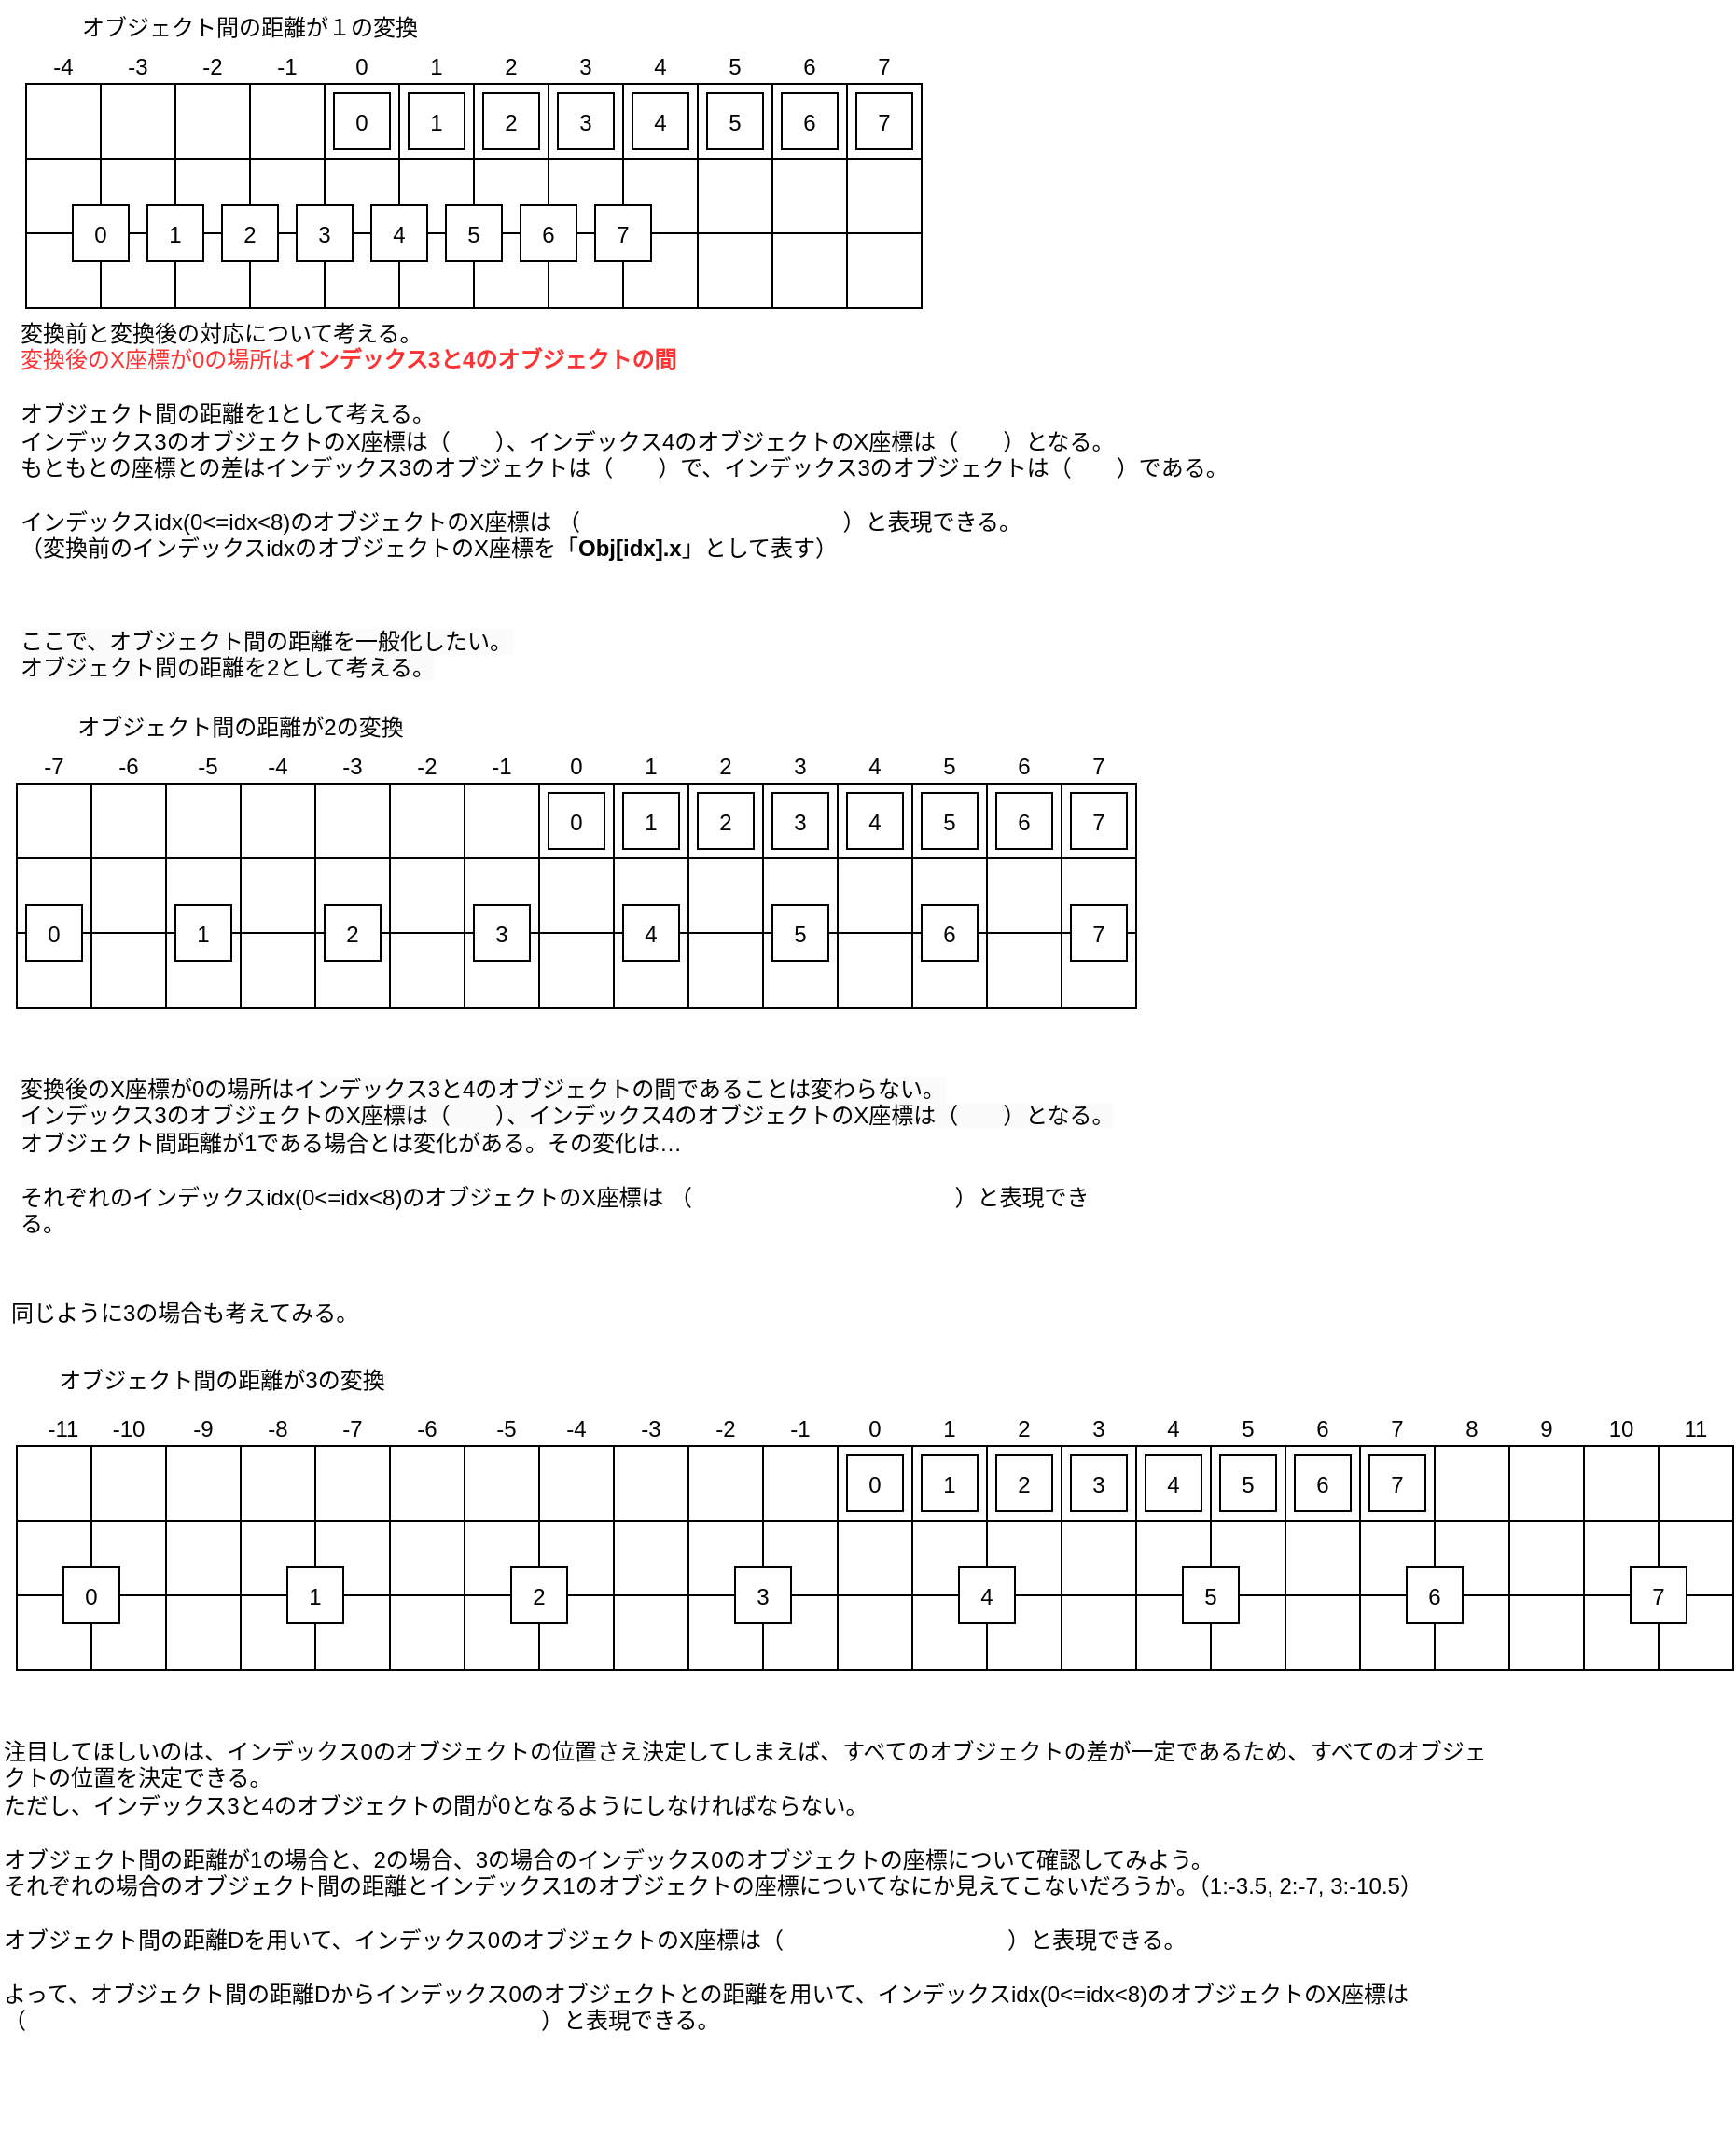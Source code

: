 <mxfile>
    <diagram id="oCVwsWIbfN0p7u7ibEJn" name="ページ1">
        <mxGraphModel dx="1216" dy="787" grid="1" gridSize="5" guides="1" tooltips="1" connect="1" arrows="1" fold="1" page="1" pageScale="1" pageWidth="827" pageHeight="1169" math="0" shadow="0">
            <root>
                <mxCell id="0"/>
                <mxCell id="1" parent="0"/>
                <mxCell id="21" value="" style="shape=table;html=1;whiteSpace=wrap;startSize=0;container=1;collapsible=0;childLayout=tableLayout;strokeColor=default;fillColor=default;movable=1;resizable=1;rotatable=1;deletable=1;editable=1;connectable=1;" parent="1" vertex="1">
                    <mxGeometry x="25" y="45" width="480" height="120" as="geometry"/>
                </mxCell>
                <mxCell id="22" value="" style="shape=tableRow;horizontal=0;startSize=0;swimlaneHead=0;swimlaneBody=0;top=0;left=0;bottom=0;right=0;collapsible=0;dropTarget=0;fillColor=none;points=[[0,0.5],[1,0.5]];portConstraint=eastwest;strokeColor=default;html=0;" parent="21" vertex="1">
                    <mxGeometry width="480" height="40" as="geometry"/>
                </mxCell>
                <mxCell id="58" style="shape=partialRectangle;html=1;whiteSpace=wrap;connectable=0;fillColor=none;top=0;left=0;bottom=0;right=0;overflow=hidden;strokeColor=default;" parent="22" vertex="1">
                    <mxGeometry width="40" height="40" as="geometry">
                        <mxRectangle width="40" height="40" as="alternateBounds"/>
                    </mxGeometry>
                </mxCell>
                <mxCell id="56" style="shape=partialRectangle;html=1;whiteSpace=wrap;connectable=0;fillColor=none;top=0;left=0;bottom=0;right=0;overflow=hidden;strokeColor=default;" parent="22" vertex="1">
                    <mxGeometry x="40" width="40" height="40" as="geometry">
                        <mxRectangle width="40" height="40" as="alternateBounds"/>
                    </mxGeometry>
                </mxCell>
                <mxCell id="54" style="shape=partialRectangle;html=1;whiteSpace=wrap;connectable=0;fillColor=none;top=0;left=0;bottom=0;right=0;overflow=hidden;strokeColor=default;" parent="22" vertex="1">
                    <mxGeometry x="80" width="40" height="40" as="geometry">
                        <mxRectangle width="40" height="40" as="alternateBounds"/>
                    </mxGeometry>
                </mxCell>
                <mxCell id="52" style="shape=partialRectangle;html=1;whiteSpace=wrap;connectable=0;fillColor=none;top=0;left=0;bottom=0;right=0;overflow=hidden;strokeColor=default;" parent="22" vertex="1">
                    <mxGeometry x="120" width="40" height="40" as="geometry">
                        <mxRectangle width="40" height="40" as="alternateBounds"/>
                    </mxGeometry>
                </mxCell>
                <mxCell id="23" value="" style="shape=partialRectangle;html=1;whiteSpace=wrap;connectable=0;fillColor=none;top=0;left=0;bottom=0;right=0;overflow=hidden;strokeColor=default;" parent="22" vertex="1">
                    <mxGeometry x="160" width="40" height="40" as="geometry">
                        <mxRectangle width="40" height="40" as="alternateBounds"/>
                    </mxGeometry>
                </mxCell>
                <mxCell id="24" value="" style="shape=partialRectangle;html=1;whiteSpace=wrap;connectable=0;fillColor=none;top=0;left=0;bottom=0;right=0;overflow=hidden;strokeColor=default;" parent="22" vertex="1">
                    <mxGeometry x="200" width="40" height="40" as="geometry">
                        <mxRectangle width="40" height="40" as="alternateBounds"/>
                    </mxGeometry>
                </mxCell>
                <mxCell id="25" value="" style="shape=partialRectangle;html=1;whiteSpace=wrap;connectable=0;fillColor=none;top=0;left=0;bottom=0;right=0;overflow=hidden;strokeColor=default;" parent="22" vertex="1">
                    <mxGeometry x="240" width="40" height="40" as="geometry">
                        <mxRectangle width="40" height="40" as="alternateBounds"/>
                    </mxGeometry>
                </mxCell>
                <mxCell id="34" style="shape=partialRectangle;html=1;whiteSpace=wrap;connectable=0;fillColor=none;top=0;left=0;bottom=0;right=0;overflow=hidden;strokeColor=default;" parent="22" vertex="1">
                    <mxGeometry x="280" width="40" height="40" as="geometry">
                        <mxRectangle width="40" height="40" as="alternateBounds"/>
                    </mxGeometry>
                </mxCell>
                <mxCell id="60" style="shape=partialRectangle;html=1;whiteSpace=wrap;connectable=0;fillColor=none;top=0;left=0;bottom=0;right=0;overflow=hidden;strokeColor=default;" parent="22" vertex="1">
                    <mxGeometry x="320" width="40" height="40" as="geometry">
                        <mxRectangle width="40" height="40" as="alternateBounds"/>
                    </mxGeometry>
                </mxCell>
                <mxCell id="62" style="shape=partialRectangle;html=1;whiteSpace=wrap;connectable=0;fillColor=none;top=0;left=0;bottom=0;right=0;overflow=hidden;strokeColor=default;" parent="22" vertex="1">
                    <mxGeometry x="360" width="40" height="40" as="geometry">
                        <mxRectangle width="40" height="40" as="alternateBounds"/>
                    </mxGeometry>
                </mxCell>
                <mxCell id="64" style="shape=partialRectangle;html=1;whiteSpace=wrap;connectable=0;fillColor=none;top=0;left=0;bottom=0;right=0;overflow=hidden;strokeColor=default;" parent="22" vertex="1">
                    <mxGeometry x="400" width="40" height="40" as="geometry">
                        <mxRectangle width="40" height="40" as="alternateBounds"/>
                    </mxGeometry>
                </mxCell>
                <mxCell id="66" style="shape=partialRectangle;html=1;whiteSpace=wrap;connectable=0;fillColor=none;top=0;left=0;bottom=0;right=0;overflow=hidden;strokeColor=default;" parent="22" vertex="1">
                    <mxGeometry x="440" width="40" height="40" as="geometry">
                        <mxRectangle width="40" height="40" as="alternateBounds"/>
                    </mxGeometry>
                </mxCell>
                <mxCell id="26" value="" style="shape=tableRow;horizontal=0;startSize=0;swimlaneHead=0;swimlaneBody=0;top=0;left=0;bottom=0;right=0;collapsible=0;dropTarget=0;fillColor=none;points=[[0,0.5],[1,0.5]];portConstraint=eastwest;strokeColor=default;html=0;" parent="21" vertex="1">
                    <mxGeometry y="40" width="480" height="40" as="geometry"/>
                </mxCell>
                <mxCell id="59" style="shape=partialRectangle;html=1;whiteSpace=wrap;connectable=0;fillColor=none;top=0;left=0;bottom=0;right=0;overflow=hidden;strokeColor=default;" parent="26" vertex="1">
                    <mxGeometry width="40" height="40" as="geometry">
                        <mxRectangle width="40" height="40" as="alternateBounds"/>
                    </mxGeometry>
                </mxCell>
                <mxCell id="57" style="shape=partialRectangle;html=1;whiteSpace=wrap;connectable=0;fillColor=none;top=0;left=0;bottom=0;right=0;overflow=hidden;strokeColor=default;" parent="26" vertex="1">
                    <mxGeometry x="40" width="40" height="40" as="geometry">
                        <mxRectangle width="40" height="40" as="alternateBounds"/>
                    </mxGeometry>
                </mxCell>
                <mxCell id="55" style="shape=partialRectangle;html=1;whiteSpace=wrap;connectable=0;fillColor=none;top=0;left=0;bottom=0;right=0;overflow=hidden;strokeColor=default;" parent="26" vertex="1">
                    <mxGeometry x="80" width="40" height="40" as="geometry">
                        <mxRectangle width="40" height="40" as="alternateBounds"/>
                    </mxGeometry>
                </mxCell>
                <mxCell id="53" style="shape=partialRectangle;html=1;whiteSpace=wrap;connectable=0;fillColor=none;top=0;left=0;bottom=0;right=0;overflow=hidden;strokeColor=default;" parent="26" vertex="1">
                    <mxGeometry x="120" width="40" height="40" as="geometry">
                        <mxRectangle width="40" height="40" as="alternateBounds"/>
                    </mxGeometry>
                </mxCell>
                <mxCell id="27" value="" style="shape=partialRectangle;html=1;whiteSpace=wrap;connectable=0;fillColor=none;top=0;left=0;bottom=0;right=0;overflow=hidden;strokeColor=default;" parent="26" vertex="1">
                    <mxGeometry x="160" width="40" height="40" as="geometry">
                        <mxRectangle width="40" height="40" as="alternateBounds"/>
                    </mxGeometry>
                </mxCell>
                <mxCell id="28" value="" style="shape=partialRectangle;html=1;whiteSpace=wrap;connectable=0;fillColor=none;top=0;left=0;bottom=0;right=0;overflow=hidden;strokeColor=default;" parent="26" vertex="1">
                    <mxGeometry x="200" width="40" height="40" as="geometry">
                        <mxRectangle width="40" height="40" as="alternateBounds"/>
                    </mxGeometry>
                </mxCell>
                <mxCell id="29" value="" style="shape=partialRectangle;html=1;whiteSpace=wrap;connectable=0;fillColor=none;top=0;left=0;bottom=0;right=0;overflow=hidden;strokeColor=default;" parent="26" vertex="1">
                    <mxGeometry x="240" width="40" height="40" as="geometry">
                        <mxRectangle width="40" height="40" as="alternateBounds"/>
                    </mxGeometry>
                </mxCell>
                <mxCell id="35" style="shape=partialRectangle;html=1;whiteSpace=wrap;connectable=0;fillColor=none;top=0;left=0;bottom=0;right=0;overflow=hidden;strokeColor=default;" parent="26" vertex="1">
                    <mxGeometry x="280" width="40" height="40" as="geometry">
                        <mxRectangle width="40" height="40" as="alternateBounds"/>
                    </mxGeometry>
                </mxCell>
                <mxCell id="61" style="shape=partialRectangle;html=1;whiteSpace=wrap;connectable=0;fillColor=none;top=0;left=0;bottom=0;right=0;overflow=hidden;strokeColor=default;" parent="26" vertex="1">
                    <mxGeometry x="320" width="40" height="40" as="geometry">
                        <mxRectangle width="40" height="40" as="alternateBounds"/>
                    </mxGeometry>
                </mxCell>
                <mxCell id="63" style="shape=partialRectangle;html=1;whiteSpace=wrap;connectable=0;fillColor=none;top=0;left=0;bottom=0;right=0;overflow=hidden;strokeColor=default;" parent="26" vertex="1">
                    <mxGeometry x="360" width="40" height="40" as="geometry">
                        <mxRectangle width="40" height="40" as="alternateBounds"/>
                    </mxGeometry>
                </mxCell>
                <mxCell id="65" style="shape=partialRectangle;html=1;whiteSpace=wrap;connectable=0;fillColor=none;top=0;left=0;bottom=0;right=0;overflow=hidden;strokeColor=default;" parent="26" vertex="1">
                    <mxGeometry x="400" width="40" height="40" as="geometry">
                        <mxRectangle width="40" height="40" as="alternateBounds"/>
                    </mxGeometry>
                </mxCell>
                <mxCell id="67" style="shape=partialRectangle;html=1;whiteSpace=wrap;connectable=0;fillColor=none;top=0;left=0;bottom=0;right=0;overflow=hidden;strokeColor=default;" parent="26" vertex="1">
                    <mxGeometry x="440" width="40" height="40" as="geometry">
                        <mxRectangle width="40" height="40" as="alternateBounds"/>
                    </mxGeometry>
                </mxCell>
                <mxCell id="68" style="shape=tableRow;horizontal=0;startSize=0;swimlaneHead=0;swimlaneBody=0;top=0;left=0;bottom=0;right=0;collapsible=0;dropTarget=0;fillColor=none;points=[[0,0.5],[1,0.5]];portConstraint=eastwest;strokeColor=default;html=0;" parent="21" vertex="1">
                    <mxGeometry y="80" width="480" height="40" as="geometry"/>
                </mxCell>
                <mxCell id="69" style="shape=partialRectangle;html=1;whiteSpace=wrap;connectable=0;fillColor=none;top=0;left=0;bottom=0;right=0;overflow=hidden;strokeColor=default;" parent="68" vertex="1">
                    <mxGeometry width="40" height="40" as="geometry">
                        <mxRectangle width="40" height="40" as="alternateBounds"/>
                    </mxGeometry>
                </mxCell>
                <mxCell id="70" style="shape=partialRectangle;html=1;whiteSpace=wrap;connectable=0;fillColor=none;top=0;left=0;bottom=0;right=0;overflow=hidden;strokeColor=default;" parent="68" vertex="1">
                    <mxGeometry x="40" width="40" height="40" as="geometry">
                        <mxRectangle width="40" height="40" as="alternateBounds"/>
                    </mxGeometry>
                </mxCell>
                <mxCell id="71" style="shape=partialRectangle;html=1;whiteSpace=wrap;connectable=0;fillColor=none;top=0;left=0;bottom=0;right=0;overflow=hidden;strokeColor=default;" parent="68" vertex="1">
                    <mxGeometry x="80" width="40" height="40" as="geometry">
                        <mxRectangle width="40" height="40" as="alternateBounds"/>
                    </mxGeometry>
                </mxCell>
                <mxCell id="72" style="shape=partialRectangle;html=1;whiteSpace=wrap;connectable=0;fillColor=none;top=0;left=0;bottom=0;right=0;overflow=hidden;strokeColor=default;" parent="68" vertex="1">
                    <mxGeometry x="120" width="40" height="40" as="geometry">
                        <mxRectangle width="40" height="40" as="alternateBounds"/>
                    </mxGeometry>
                </mxCell>
                <mxCell id="73" style="shape=partialRectangle;html=1;whiteSpace=wrap;connectable=0;fillColor=none;top=0;left=0;bottom=0;right=0;overflow=hidden;strokeColor=default;" parent="68" vertex="1">
                    <mxGeometry x="160" width="40" height="40" as="geometry">
                        <mxRectangle width="40" height="40" as="alternateBounds"/>
                    </mxGeometry>
                </mxCell>
                <mxCell id="74" style="shape=partialRectangle;html=1;whiteSpace=wrap;connectable=0;fillColor=none;top=0;left=0;bottom=0;right=0;overflow=hidden;strokeColor=default;" parent="68" vertex="1">
                    <mxGeometry x="200" width="40" height="40" as="geometry">
                        <mxRectangle width="40" height="40" as="alternateBounds"/>
                    </mxGeometry>
                </mxCell>
                <mxCell id="75" style="shape=partialRectangle;html=1;whiteSpace=wrap;connectable=0;fillColor=none;top=0;left=0;bottom=0;right=0;overflow=hidden;strokeColor=default;" parent="68" vertex="1">
                    <mxGeometry x="240" width="40" height="40" as="geometry">
                        <mxRectangle width="40" height="40" as="alternateBounds"/>
                    </mxGeometry>
                </mxCell>
                <mxCell id="76" style="shape=partialRectangle;html=1;whiteSpace=wrap;connectable=0;fillColor=none;top=0;left=0;bottom=0;right=0;overflow=hidden;strokeColor=default;" parent="68" vertex="1">
                    <mxGeometry x="280" width="40" height="40" as="geometry">
                        <mxRectangle width="40" height="40" as="alternateBounds"/>
                    </mxGeometry>
                </mxCell>
                <mxCell id="77" style="shape=partialRectangle;html=1;whiteSpace=wrap;connectable=0;fillColor=none;top=0;left=0;bottom=0;right=0;overflow=hidden;strokeColor=default;" parent="68" vertex="1">
                    <mxGeometry x="320" width="40" height="40" as="geometry">
                        <mxRectangle width="40" height="40" as="alternateBounds"/>
                    </mxGeometry>
                </mxCell>
                <mxCell id="78" style="shape=partialRectangle;html=1;whiteSpace=wrap;connectable=0;fillColor=none;top=0;left=0;bottom=0;right=0;overflow=hidden;strokeColor=default;" parent="68" vertex="1">
                    <mxGeometry x="360" width="40" height="40" as="geometry">
                        <mxRectangle width="40" height="40" as="alternateBounds"/>
                    </mxGeometry>
                </mxCell>
                <mxCell id="79" style="shape=partialRectangle;html=1;whiteSpace=wrap;connectable=0;fillColor=none;top=0;left=0;bottom=0;right=0;overflow=hidden;strokeColor=default;" parent="68" vertex="1">
                    <mxGeometry x="400" width="40" height="40" as="geometry">
                        <mxRectangle width="40" height="40" as="alternateBounds"/>
                    </mxGeometry>
                </mxCell>
                <mxCell id="80" style="shape=partialRectangle;html=1;whiteSpace=wrap;connectable=0;fillColor=none;top=0;left=0;bottom=0;right=0;overflow=hidden;strokeColor=default;" parent="68" vertex="1">
                    <mxGeometry x="440" width="40" height="40" as="geometry">
                        <mxRectangle width="40" height="40" as="alternateBounds"/>
                    </mxGeometry>
                </mxCell>
                <mxCell id="3" value="0" style="text;align=center;verticalAlign=middle;rounded=0;fillColor=default;strokeColor=default;aspect=fixed;" parent="1" vertex="1">
                    <mxGeometry x="190" y="50" width="30" height="30" as="geometry"/>
                </mxCell>
                <mxCell id="4" value="1" style="text;align=center;verticalAlign=middle;rounded=0;fillColor=default;strokeColor=default;aspect=fixed;" parent="1" vertex="1">
                    <mxGeometry x="230" y="50" width="30" height="30" as="geometry"/>
                </mxCell>
                <mxCell id="5" value="2" style="text;align=center;verticalAlign=middle;rounded=0;fillColor=default;strokeColor=default;aspect=fixed;" parent="1" vertex="1">
                    <mxGeometry x="270" y="50" width="30" height="30" as="geometry"/>
                </mxCell>
                <mxCell id="6" value="3" style="text;align=center;verticalAlign=middle;rounded=0;fillColor=default;strokeColor=default;aspect=fixed;" parent="1" vertex="1">
                    <mxGeometry x="310" y="50" width="30" height="30" as="geometry"/>
                </mxCell>
                <mxCell id="7" value="4" style="text;align=center;verticalAlign=middle;rounded=0;fillColor=default;strokeColor=default;aspect=fixed;" parent="1" vertex="1">
                    <mxGeometry x="350" y="50" width="30" height="30" as="geometry"/>
                </mxCell>
                <mxCell id="8" value="5" style="text;align=center;verticalAlign=middle;rounded=0;fillColor=default;strokeColor=default;aspect=fixed;" parent="1" vertex="1">
                    <mxGeometry x="390" y="50" width="30" height="30" as="geometry"/>
                </mxCell>
                <mxCell id="9" value="6" style="text;align=center;verticalAlign=middle;rounded=0;fillColor=default;strokeColor=default;aspect=fixed;" parent="1" vertex="1">
                    <mxGeometry x="430" y="50" width="30" height="30" as="geometry"/>
                </mxCell>
                <mxCell id="10" value="7" style="text;align=center;verticalAlign=middle;rounded=0;fillColor=default;strokeColor=default;aspect=fixed;" parent="1" vertex="1">
                    <mxGeometry x="470" y="50" width="30" height="30" as="geometry"/>
                </mxCell>
                <mxCell id="129" value="0" style="text;align=center;verticalAlign=middle;rounded=0;fillColor=default;strokeColor=default;aspect=fixed;" parent="1" vertex="1">
                    <mxGeometry x="50" y="110" width="30" height="30" as="geometry"/>
                </mxCell>
                <mxCell id="130" value="1" style="text;align=center;verticalAlign=middle;rounded=0;fillColor=default;strokeColor=default;aspect=fixed;" parent="1" vertex="1">
                    <mxGeometry x="90" y="110" width="30" height="30" as="geometry"/>
                </mxCell>
                <mxCell id="131" value="2" style="text;align=center;verticalAlign=middle;rounded=0;fillColor=default;strokeColor=default;aspect=fixed;" parent="1" vertex="1">
                    <mxGeometry x="130" y="110" width="30" height="30" as="geometry"/>
                </mxCell>
                <mxCell id="132" value="3" style="text;align=center;verticalAlign=middle;rounded=0;fillColor=default;strokeColor=default;aspect=fixed;" parent="1" vertex="1">
                    <mxGeometry x="170" y="110" width="30" height="30" as="geometry"/>
                </mxCell>
                <mxCell id="133" value="4" style="text;align=center;verticalAlign=middle;rounded=0;fillColor=default;strokeColor=default;aspect=fixed;" parent="1" vertex="1">
                    <mxGeometry x="210" y="110" width="30" height="30" as="geometry"/>
                </mxCell>
                <mxCell id="134" value="5" style="text;align=center;verticalAlign=middle;rounded=0;fillColor=default;strokeColor=default;aspect=fixed;" parent="1" vertex="1">
                    <mxGeometry x="250" y="110" width="30" height="30" as="geometry"/>
                </mxCell>
                <mxCell id="135" value="6" style="text;align=center;verticalAlign=middle;rounded=0;fillColor=default;strokeColor=default;aspect=fixed;" parent="1" vertex="1">
                    <mxGeometry x="290" y="110" width="30" height="30" as="geometry"/>
                </mxCell>
                <mxCell id="136" value="7" style="text;align=center;verticalAlign=middle;rounded=0;fillColor=default;strokeColor=default;aspect=fixed;" parent="1" vertex="1">
                    <mxGeometry x="330" y="110" width="30" height="30" as="geometry"/>
                </mxCell>
                <mxCell id="139" value="0" style="text;align=center;verticalAlign=middle;rounded=0;fillColor=none;strokeColor=none;aspect=fixed;" parent="1" vertex="1">
                    <mxGeometry x="195" y="25" width="20" height="20" as="geometry"/>
                </mxCell>
                <mxCell id="140" value="1" style="text;align=center;verticalAlign=middle;rounded=0;fillColor=none;strokeColor=none;aspect=fixed;" parent="1" vertex="1">
                    <mxGeometry x="235" y="25" width="20" height="20" as="geometry"/>
                </mxCell>
                <mxCell id="142" value="2" style="text;align=center;verticalAlign=middle;rounded=0;fillColor=none;strokeColor=none;aspect=fixed;" parent="1" vertex="1">
                    <mxGeometry x="275" y="25" width="20" height="20" as="geometry"/>
                </mxCell>
                <mxCell id="143" value="3" style="text;align=center;verticalAlign=middle;rounded=0;fillColor=none;strokeColor=none;aspect=fixed;" parent="1" vertex="1">
                    <mxGeometry x="315" y="25" width="20" height="20" as="geometry"/>
                </mxCell>
                <mxCell id="144" value="4" style="text;align=center;verticalAlign=middle;rounded=0;fillColor=none;strokeColor=none;aspect=fixed;" parent="1" vertex="1">
                    <mxGeometry x="355" y="25" width="20" height="20" as="geometry"/>
                </mxCell>
                <mxCell id="145" value="5" style="text;align=center;verticalAlign=middle;rounded=0;fillColor=none;strokeColor=none;aspect=fixed;" parent="1" vertex="1">
                    <mxGeometry x="395" y="25" width="20" height="20" as="geometry"/>
                </mxCell>
                <mxCell id="146" value="6" style="text;align=center;verticalAlign=middle;rounded=0;fillColor=none;strokeColor=none;aspect=fixed;" parent="1" vertex="1">
                    <mxGeometry x="435" y="25" width="20" height="20" as="geometry"/>
                </mxCell>
                <mxCell id="147" value="7" style="text;align=center;verticalAlign=middle;rounded=0;fillColor=none;strokeColor=none;aspect=fixed;" parent="1" vertex="1">
                    <mxGeometry x="475" y="25" width="20" height="20" as="geometry"/>
                </mxCell>
                <mxCell id="148" value="-1" style="text;align=center;verticalAlign=middle;rounded=0;fillColor=none;strokeColor=none;aspect=fixed;" parent="1" vertex="1">
                    <mxGeometry x="155" y="25" width="20" height="20" as="geometry"/>
                </mxCell>
                <mxCell id="149" value="-2" style="text;align=center;verticalAlign=middle;rounded=0;fillColor=none;strokeColor=none;aspect=fixed;" parent="1" vertex="1">
                    <mxGeometry x="115" y="25" width="20" height="20" as="geometry"/>
                </mxCell>
                <mxCell id="150" value="-3" style="text;align=center;verticalAlign=middle;rounded=0;fillColor=none;strokeColor=none;aspect=fixed;" parent="1" vertex="1">
                    <mxGeometry x="75" y="25" width="20" height="20" as="geometry"/>
                </mxCell>
                <mxCell id="151" value="-4" style="text;align=center;verticalAlign=middle;rounded=0;fillColor=none;strokeColor=none;aspect=fixed;" parent="1" vertex="1">
                    <mxGeometry x="35" y="25" width="20" height="20" as="geometry"/>
                </mxCell>
                <mxCell id="356" value="オブジェクト間の距離が１の変換" style="text;html=1;strokeColor=none;fillColor=none;align=center;verticalAlign=middle;whiteSpace=wrap;rounded=0;" parent="1" vertex="1">
                    <mxGeometry x="25" width="240" height="30" as="geometry"/>
                </mxCell>
                <mxCell id="357" value="変換前と変換後の対応について考える。&lt;br&gt;&lt;font color=&quot;#ff3333&quot;&gt;変換後のX座標が0の場所は&lt;/font&gt;&lt;font style=&quot;font-weight: bold;&quot; color=&quot;#ff3333&quot;&gt;インデックス3と4のオブジェクトの間&lt;/font&gt;&lt;br&gt;&lt;br&gt;オブジェクト間の距離を1として考える。&lt;br&gt;インデックス3のオブジェクトのX座標は（　　）、インデックス4のオブジェクトのX座標は（　　）となる。&lt;br&gt;もともとの座標との差はインデックス3のオブジェクトは（　　）で、インデックス3のオブジェクトは（　　）である。&lt;br&gt;&lt;br&gt;インデックスidx(0&amp;lt;=idx&amp;lt;8)のオブジェクトのX座標は （　　　　　　&amp;nbsp; &amp;nbsp; &amp;nbsp; &amp;nbsp; &amp;nbsp; &amp;nbsp; &amp;nbsp; &amp;nbsp; &amp;nbsp;　）と表現できる。&lt;br&gt;（変換前のインデックスidxのオブジェクトのX座標を「&lt;b&gt;Obj[idx].x&lt;/b&gt;」として表す）" style="text;html=1;strokeColor=none;fillColor=none;align=left;verticalAlign=top;whiteSpace=wrap;rounded=0;" parent="1" vertex="1">
                    <mxGeometry x="20" y="165" width="660" height="140" as="geometry"/>
                </mxCell>
                <mxCell id="470" value="" style="shape=table;html=1;whiteSpace=wrap;startSize=0;container=1;collapsible=0;childLayout=tableLayout;strokeColor=default;fillColor=default;movable=1;resizable=1;rotatable=1;deletable=1;editable=1;connectable=1;" parent="1" vertex="1">
                    <mxGeometry x="20" y="420" width="600" height="120" as="geometry"/>
                </mxCell>
                <mxCell id="471" value="" style="shape=tableRow;horizontal=0;startSize=0;swimlaneHead=0;swimlaneBody=0;top=0;left=0;bottom=0;right=0;collapsible=0;dropTarget=0;fillColor=none;points=[[0,0.5],[1,0.5]];portConstraint=eastwest;strokeColor=default;html=0;" parent="470" vertex="1">
                    <mxGeometry width="600" height="40" as="geometry"/>
                </mxCell>
                <mxCell id="556" style="shape=partialRectangle;html=1;whiteSpace=wrap;connectable=0;fillColor=none;top=0;left=0;bottom=0;right=0;overflow=hidden;strokeColor=default;" parent="471" vertex="1">
                    <mxGeometry width="40" height="40" as="geometry">
                        <mxRectangle width="40" height="40" as="alternateBounds"/>
                    </mxGeometry>
                </mxCell>
                <mxCell id="544" style="shape=partialRectangle;html=1;whiteSpace=wrap;connectable=0;fillColor=none;top=0;left=0;bottom=0;right=0;overflow=hidden;strokeColor=default;" parent="471" vertex="1">
                    <mxGeometry x="40" width="40" height="40" as="geometry">
                        <mxRectangle width="40" height="40" as="alternateBounds"/>
                    </mxGeometry>
                </mxCell>
                <mxCell id="541" style="shape=partialRectangle;html=1;whiteSpace=wrap;connectable=0;fillColor=none;top=0;left=0;bottom=0;right=0;overflow=hidden;strokeColor=default;" parent="471" vertex="1">
                    <mxGeometry x="80" width="40" height="40" as="geometry">
                        <mxRectangle width="40" height="40" as="alternateBounds"/>
                    </mxGeometry>
                </mxCell>
                <mxCell id="538" style="shape=partialRectangle;html=1;whiteSpace=wrap;connectable=0;fillColor=none;top=0;left=0;bottom=0;right=0;overflow=hidden;strokeColor=default;" parent="471" vertex="1">
                    <mxGeometry x="120" width="40" height="40" as="geometry">
                        <mxRectangle width="40" height="40" as="alternateBounds"/>
                    </mxGeometry>
                </mxCell>
                <mxCell id="472" style="shape=partialRectangle;html=1;whiteSpace=wrap;connectable=0;fillColor=none;top=0;left=0;bottom=0;right=0;overflow=hidden;strokeColor=default;" parent="471" vertex="1">
                    <mxGeometry x="160" width="40" height="40" as="geometry">
                        <mxRectangle width="40" height="40" as="alternateBounds"/>
                    </mxGeometry>
                </mxCell>
                <mxCell id="473" style="shape=partialRectangle;html=1;whiteSpace=wrap;connectable=0;fillColor=none;top=0;left=0;bottom=0;right=0;overflow=hidden;strokeColor=default;" parent="471" vertex="1">
                    <mxGeometry x="200" width="40" height="40" as="geometry">
                        <mxRectangle width="40" height="40" as="alternateBounds"/>
                    </mxGeometry>
                </mxCell>
                <mxCell id="474" style="shape=partialRectangle;html=1;whiteSpace=wrap;connectable=0;fillColor=none;top=0;left=0;bottom=0;right=0;overflow=hidden;strokeColor=default;" parent="471" vertex="1">
                    <mxGeometry x="240" width="40" height="40" as="geometry">
                        <mxRectangle width="40" height="40" as="alternateBounds"/>
                    </mxGeometry>
                </mxCell>
                <mxCell id="475" style="shape=partialRectangle;html=1;whiteSpace=wrap;connectable=0;fillColor=none;top=0;left=0;bottom=0;right=0;overflow=hidden;strokeColor=default;" parent="471" vertex="1">
                    <mxGeometry x="280" width="40" height="40" as="geometry">
                        <mxRectangle width="40" height="40" as="alternateBounds"/>
                    </mxGeometry>
                </mxCell>
                <mxCell id="476" value="" style="shape=partialRectangle;html=1;whiteSpace=wrap;connectable=0;fillColor=none;top=0;left=0;bottom=0;right=0;overflow=hidden;strokeColor=default;" parent="471" vertex="1">
                    <mxGeometry x="320" width="40" height="40" as="geometry">
                        <mxRectangle width="40" height="40" as="alternateBounds"/>
                    </mxGeometry>
                </mxCell>
                <mxCell id="477" value="" style="shape=partialRectangle;html=1;whiteSpace=wrap;connectable=0;fillColor=none;top=0;left=0;bottom=0;right=0;overflow=hidden;strokeColor=default;" parent="471" vertex="1">
                    <mxGeometry x="360" width="40" height="40" as="geometry">
                        <mxRectangle width="40" height="40" as="alternateBounds"/>
                    </mxGeometry>
                </mxCell>
                <mxCell id="478" value="" style="shape=partialRectangle;html=1;whiteSpace=wrap;connectable=0;fillColor=none;top=0;left=0;bottom=0;right=0;overflow=hidden;strokeColor=default;" parent="471" vertex="1">
                    <mxGeometry x="400" width="40" height="40" as="geometry">
                        <mxRectangle width="40" height="40" as="alternateBounds"/>
                    </mxGeometry>
                </mxCell>
                <mxCell id="479" style="shape=partialRectangle;html=1;whiteSpace=wrap;connectable=0;fillColor=none;top=0;left=0;bottom=0;right=0;overflow=hidden;strokeColor=default;" parent="471" vertex="1">
                    <mxGeometry x="440" width="40" height="40" as="geometry">
                        <mxRectangle width="40" height="40" as="alternateBounds"/>
                    </mxGeometry>
                </mxCell>
                <mxCell id="480" style="shape=partialRectangle;html=1;whiteSpace=wrap;connectable=0;fillColor=none;top=0;left=0;bottom=0;right=0;overflow=hidden;strokeColor=default;" parent="471" vertex="1">
                    <mxGeometry x="480" width="40" height="40" as="geometry">
                        <mxRectangle width="40" height="40" as="alternateBounds"/>
                    </mxGeometry>
                </mxCell>
                <mxCell id="547" style="shape=partialRectangle;html=1;whiteSpace=wrap;connectable=0;fillColor=none;top=0;left=0;bottom=0;right=0;overflow=hidden;strokeColor=default;" parent="471" vertex="1">
                    <mxGeometry x="520" width="40" height="40" as="geometry">
                        <mxRectangle width="40" height="40" as="alternateBounds"/>
                    </mxGeometry>
                </mxCell>
                <mxCell id="553" style="shape=partialRectangle;html=1;whiteSpace=wrap;connectable=0;fillColor=none;top=0;left=0;bottom=0;right=0;overflow=hidden;strokeColor=default;" parent="471" vertex="1">
                    <mxGeometry x="560" width="40" height="40" as="geometry">
                        <mxRectangle width="40" height="40" as="alternateBounds"/>
                    </mxGeometry>
                </mxCell>
                <mxCell id="484" value="" style="shape=tableRow;horizontal=0;startSize=0;swimlaneHead=0;swimlaneBody=0;top=0;left=0;bottom=0;right=0;collapsible=0;dropTarget=0;fillColor=none;points=[[0,0.5],[1,0.5]];portConstraint=eastwest;strokeColor=default;html=0;" parent="470" vertex="1">
                    <mxGeometry y="40" width="600" height="40" as="geometry"/>
                </mxCell>
                <mxCell id="557" style="shape=partialRectangle;html=1;whiteSpace=wrap;connectable=0;fillColor=none;top=0;left=0;bottom=0;right=0;overflow=hidden;strokeColor=default;" parent="484" vertex="1">
                    <mxGeometry width="40" height="40" as="geometry">
                        <mxRectangle width="40" height="40" as="alternateBounds"/>
                    </mxGeometry>
                </mxCell>
                <mxCell id="545" style="shape=partialRectangle;html=1;whiteSpace=wrap;connectable=0;fillColor=none;top=0;left=0;bottom=0;right=0;overflow=hidden;strokeColor=default;" parent="484" vertex="1">
                    <mxGeometry x="40" width="40" height="40" as="geometry">
                        <mxRectangle width="40" height="40" as="alternateBounds"/>
                    </mxGeometry>
                </mxCell>
                <mxCell id="542" style="shape=partialRectangle;html=1;whiteSpace=wrap;connectable=0;fillColor=none;top=0;left=0;bottom=0;right=0;overflow=hidden;strokeColor=default;" parent="484" vertex="1">
                    <mxGeometry x="80" width="40" height="40" as="geometry">
                        <mxRectangle width="40" height="40" as="alternateBounds"/>
                    </mxGeometry>
                </mxCell>
                <mxCell id="539" style="shape=partialRectangle;html=1;whiteSpace=wrap;connectable=0;fillColor=none;top=0;left=0;bottom=0;right=0;overflow=hidden;strokeColor=default;" parent="484" vertex="1">
                    <mxGeometry x="120" width="40" height="40" as="geometry">
                        <mxRectangle width="40" height="40" as="alternateBounds"/>
                    </mxGeometry>
                </mxCell>
                <mxCell id="485" style="shape=partialRectangle;html=1;whiteSpace=wrap;connectable=0;fillColor=none;top=0;left=0;bottom=0;right=0;overflow=hidden;strokeColor=default;" parent="484" vertex="1">
                    <mxGeometry x="160" width="40" height="40" as="geometry">
                        <mxRectangle width="40" height="40" as="alternateBounds"/>
                    </mxGeometry>
                </mxCell>
                <mxCell id="486" style="shape=partialRectangle;html=1;whiteSpace=wrap;connectable=0;fillColor=none;top=0;left=0;bottom=0;right=0;overflow=hidden;strokeColor=default;" parent="484" vertex="1">
                    <mxGeometry x="200" width="40" height="40" as="geometry">
                        <mxRectangle width="40" height="40" as="alternateBounds"/>
                    </mxGeometry>
                </mxCell>
                <mxCell id="487" style="shape=partialRectangle;html=1;whiteSpace=wrap;connectable=0;fillColor=none;top=0;left=0;bottom=0;right=0;overflow=hidden;strokeColor=default;" parent="484" vertex="1">
                    <mxGeometry x="240" width="40" height="40" as="geometry">
                        <mxRectangle width="40" height="40" as="alternateBounds"/>
                    </mxGeometry>
                </mxCell>
                <mxCell id="488" style="shape=partialRectangle;html=1;whiteSpace=wrap;connectable=0;fillColor=none;top=0;left=0;bottom=0;right=0;overflow=hidden;strokeColor=default;" parent="484" vertex="1">
                    <mxGeometry x="280" width="40" height="40" as="geometry">
                        <mxRectangle width="40" height="40" as="alternateBounds"/>
                    </mxGeometry>
                </mxCell>
                <mxCell id="489" value="" style="shape=partialRectangle;html=1;whiteSpace=wrap;connectable=0;fillColor=none;top=0;left=0;bottom=0;right=0;overflow=hidden;strokeColor=default;" parent="484" vertex="1">
                    <mxGeometry x="320" width="40" height="40" as="geometry">
                        <mxRectangle width="40" height="40" as="alternateBounds"/>
                    </mxGeometry>
                </mxCell>
                <mxCell id="490" value="" style="shape=partialRectangle;html=1;whiteSpace=wrap;connectable=0;fillColor=none;top=0;left=0;bottom=0;right=0;overflow=hidden;strokeColor=default;" parent="484" vertex="1">
                    <mxGeometry x="360" width="40" height="40" as="geometry">
                        <mxRectangle width="40" height="40" as="alternateBounds"/>
                    </mxGeometry>
                </mxCell>
                <mxCell id="491" value="" style="shape=partialRectangle;html=1;whiteSpace=wrap;connectable=0;fillColor=none;top=0;left=0;bottom=0;right=0;overflow=hidden;strokeColor=default;" parent="484" vertex="1">
                    <mxGeometry x="400" width="40" height="40" as="geometry">
                        <mxRectangle width="40" height="40" as="alternateBounds"/>
                    </mxGeometry>
                </mxCell>
                <mxCell id="492" style="shape=partialRectangle;html=1;whiteSpace=wrap;connectable=0;fillColor=none;top=0;left=0;bottom=0;right=0;overflow=hidden;strokeColor=default;" parent="484" vertex="1">
                    <mxGeometry x="440" width="40" height="40" as="geometry">
                        <mxRectangle width="40" height="40" as="alternateBounds"/>
                    </mxGeometry>
                </mxCell>
                <mxCell id="493" style="shape=partialRectangle;html=1;whiteSpace=wrap;connectable=0;fillColor=none;top=0;left=0;bottom=0;right=0;overflow=hidden;strokeColor=default;" parent="484" vertex="1">
                    <mxGeometry x="480" width="40" height="40" as="geometry">
                        <mxRectangle width="40" height="40" as="alternateBounds"/>
                    </mxGeometry>
                </mxCell>
                <mxCell id="548" style="shape=partialRectangle;html=1;whiteSpace=wrap;connectable=0;fillColor=none;top=0;left=0;bottom=0;right=0;overflow=hidden;strokeColor=default;" parent="484" vertex="1">
                    <mxGeometry x="520" width="40" height="40" as="geometry">
                        <mxRectangle width="40" height="40" as="alternateBounds"/>
                    </mxGeometry>
                </mxCell>
                <mxCell id="554" style="shape=partialRectangle;html=1;whiteSpace=wrap;connectable=0;fillColor=none;top=0;left=0;bottom=0;right=0;overflow=hidden;strokeColor=default;" parent="484" vertex="1">
                    <mxGeometry x="560" width="40" height="40" as="geometry">
                        <mxRectangle width="40" height="40" as="alternateBounds"/>
                    </mxGeometry>
                </mxCell>
                <mxCell id="497" style="shape=tableRow;horizontal=0;startSize=0;swimlaneHead=0;swimlaneBody=0;top=0;left=0;bottom=0;right=0;collapsible=0;dropTarget=0;fillColor=none;points=[[0,0.5],[1,0.5]];portConstraint=eastwest;strokeColor=default;html=0;" parent="470" vertex="1">
                    <mxGeometry y="80" width="600" height="40" as="geometry"/>
                </mxCell>
                <mxCell id="558" style="shape=partialRectangle;html=1;whiteSpace=wrap;connectable=0;fillColor=none;top=0;left=0;bottom=0;right=0;overflow=hidden;strokeColor=default;" parent="497" vertex="1">
                    <mxGeometry width="40" height="40" as="geometry">
                        <mxRectangle width="40" height="40" as="alternateBounds"/>
                    </mxGeometry>
                </mxCell>
                <mxCell id="546" style="shape=partialRectangle;html=1;whiteSpace=wrap;connectable=0;fillColor=none;top=0;left=0;bottom=0;right=0;overflow=hidden;strokeColor=default;" parent="497" vertex="1">
                    <mxGeometry x="40" width="40" height="40" as="geometry">
                        <mxRectangle width="40" height="40" as="alternateBounds"/>
                    </mxGeometry>
                </mxCell>
                <mxCell id="543" style="shape=partialRectangle;html=1;whiteSpace=wrap;connectable=0;fillColor=none;top=0;left=0;bottom=0;right=0;overflow=hidden;strokeColor=default;" parent="497" vertex="1">
                    <mxGeometry x="80" width="40" height="40" as="geometry">
                        <mxRectangle width="40" height="40" as="alternateBounds"/>
                    </mxGeometry>
                </mxCell>
                <mxCell id="540" style="shape=partialRectangle;html=1;whiteSpace=wrap;connectable=0;fillColor=none;top=0;left=0;bottom=0;right=0;overflow=hidden;strokeColor=default;" parent="497" vertex="1">
                    <mxGeometry x="120" width="40" height="40" as="geometry">
                        <mxRectangle width="40" height="40" as="alternateBounds"/>
                    </mxGeometry>
                </mxCell>
                <mxCell id="498" style="shape=partialRectangle;html=1;whiteSpace=wrap;connectable=0;fillColor=none;top=0;left=0;bottom=0;right=0;overflow=hidden;strokeColor=default;" parent="497" vertex="1">
                    <mxGeometry x="160" width="40" height="40" as="geometry">
                        <mxRectangle width="40" height="40" as="alternateBounds"/>
                    </mxGeometry>
                </mxCell>
                <mxCell id="499" style="shape=partialRectangle;html=1;whiteSpace=wrap;connectable=0;fillColor=none;top=0;left=0;bottom=0;right=0;overflow=hidden;strokeColor=default;" parent="497" vertex="1">
                    <mxGeometry x="200" width="40" height="40" as="geometry">
                        <mxRectangle width="40" height="40" as="alternateBounds"/>
                    </mxGeometry>
                </mxCell>
                <mxCell id="500" style="shape=partialRectangle;html=1;whiteSpace=wrap;connectable=0;fillColor=none;top=0;left=0;bottom=0;right=0;overflow=hidden;strokeColor=default;" parent="497" vertex="1">
                    <mxGeometry x="240" width="40" height="40" as="geometry">
                        <mxRectangle width="40" height="40" as="alternateBounds"/>
                    </mxGeometry>
                </mxCell>
                <mxCell id="501" style="shape=partialRectangle;html=1;whiteSpace=wrap;connectable=0;fillColor=none;top=0;left=0;bottom=0;right=0;overflow=hidden;strokeColor=default;" parent="497" vertex="1">
                    <mxGeometry x="280" width="40" height="40" as="geometry">
                        <mxRectangle width="40" height="40" as="alternateBounds"/>
                    </mxGeometry>
                </mxCell>
                <mxCell id="502" style="shape=partialRectangle;html=1;whiteSpace=wrap;connectable=0;fillColor=none;top=0;left=0;bottom=0;right=0;overflow=hidden;strokeColor=default;" parent="497" vertex="1">
                    <mxGeometry x="320" width="40" height="40" as="geometry">
                        <mxRectangle width="40" height="40" as="alternateBounds"/>
                    </mxGeometry>
                </mxCell>
                <mxCell id="503" style="shape=partialRectangle;html=1;whiteSpace=wrap;connectable=0;fillColor=none;top=0;left=0;bottom=0;right=0;overflow=hidden;strokeColor=default;" parent="497" vertex="1">
                    <mxGeometry x="360" width="40" height="40" as="geometry">
                        <mxRectangle width="40" height="40" as="alternateBounds"/>
                    </mxGeometry>
                </mxCell>
                <mxCell id="504" style="shape=partialRectangle;html=1;whiteSpace=wrap;connectable=0;fillColor=none;top=0;left=0;bottom=0;right=0;overflow=hidden;strokeColor=default;" parent="497" vertex="1">
                    <mxGeometry x="400" width="40" height="40" as="geometry">
                        <mxRectangle width="40" height="40" as="alternateBounds"/>
                    </mxGeometry>
                </mxCell>
                <mxCell id="505" style="shape=partialRectangle;html=1;whiteSpace=wrap;connectable=0;fillColor=none;top=0;left=0;bottom=0;right=0;overflow=hidden;strokeColor=default;" parent="497" vertex="1">
                    <mxGeometry x="440" width="40" height="40" as="geometry">
                        <mxRectangle width="40" height="40" as="alternateBounds"/>
                    </mxGeometry>
                </mxCell>
                <mxCell id="506" style="shape=partialRectangle;html=1;whiteSpace=wrap;connectable=0;fillColor=none;top=0;left=0;bottom=0;right=0;overflow=hidden;strokeColor=default;" parent="497" vertex="1">
                    <mxGeometry x="480" width="40" height="40" as="geometry">
                        <mxRectangle width="40" height="40" as="alternateBounds"/>
                    </mxGeometry>
                </mxCell>
                <mxCell id="549" style="shape=partialRectangle;html=1;whiteSpace=wrap;connectable=0;fillColor=none;top=0;left=0;bottom=0;right=0;overflow=hidden;strokeColor=default;" parent="497" vertex="1">
                    <mxGeometry x="520" width="40" height="40" as="geometry">
                        <mxRectangle width="40" height="40" as="alternateBounds"/>
                    </mxGeometry>
                </mxCell>
                <mxCell id="555" style="shape=partialRectangle;html=1;whiteSpace=wrap;connectable=0;fillColor=none;top=0;left=0;bottom=0;right=0;overflow=hidden;strokeColor=default;" parent="497" vertex="1">
                    <mxGeometry x="560" width="40" height="40" as="geometry">
                        <mxRectangle width="40" height="40" as="alternateBounds"/>
                    </mxGeometry>
                </mxCell>
                <mxCell id="510" value="0" style="text;align=center;verticalAlign=middle;rounded=0;fillColor=default;strokeColor=default;aspect=fixed;" parent="1" vertex="1">
                    <mxGeometry x="305" y="425" width="30" height="30" as="geometry"/>
                </mxCell>
                <mxCell id="511" value="1" style="text;align=center;verticalAlign=middle;rounded=0;fillColor=default;strokeColor=default;aspect=fixed;" parent="1" vertex="1">
                    <mxGeometry x="345" y="425" width="30" height="30" as="geometry"/>
                </mxCell>
                <mxCell id="512" value="2" style="text;align=center;verticalAlign=middle;rounded=0;fillColor=default;strokeColor=default;aspect=fixed;" parent="1" vertex="1">
                    <mxGeometry x="385" y="425" width="30" height="30" as="geometry"/>
                </mxCell>
                <mxCell id="513" value="3" style="text;align=center;verticalAlign=middle;rounded=0;fillColor=default;strokeColor=default;aspect=fixed;" parent="1" vertex="1">
                    <mxGeometry x="425" y="425" width="30" height="30" as="geometry"/>
                </mxCell>
                <mxCell id="514" value="4" style="text;align=center;verticalAlign=middle;rounded=0;fillColor=default;strokeColor=default;aspect=fixed;" parent="1" vertex="1">
                    <mxGeometry x="465" y="425" width="30" height="30" as="geometry"/>
                </mxCell>
                <mxCell id="515" value="5" style="text;align=center;verticalAlign=middle;rounded=0;fillColor=default;strokeColor=default;aspect=fixed;" parent="1" vertex="1">
                    <mxGeometry x="505" y="425" width="30" height="30" as="geometry"/>
                </mxCell>
                <mxCell id="516" value="6" style="text;align=center;verticalAlign=middle;rounded=0;fillColor=default;strokeColor=default;aspect=fixed;" parent="1" vertex="1">
                    <mxGeometry x="545" y="425" width="30" height="30" as="geometry"/>
                </mxCell>
                <mxCell id="517" value="7" style="text;align=center;verticalAlign=middle;rounded=0;fillColor=default;strokeColor=default;aspect=fixed;" parent="1" vertex="1">
                    <mxGeometry x="585" y="425" width="30" height="30" as="geometry"/>
                </mxCell>
                <mxCell id="518" value="0" style="text;align=center;verticalAlign=middle;rounded=0;fillColor=default;strokeColor=default;aspect=fixed;" parent="1" vertex="1">
                    <mxGeometry x="25" y="485" width="30" height="30" as="geometry"/>
                </mxCell>
                <mxCell id="519" value="1" style="text;align=center;verticalAlign=middle;rounded=0;fillColor=default;strokeColor=default;aspect=fixed;" parent="1" vertex="1">
                    <mxGeometry x="105" y="485" width="30" height="30" as="geometry"/>
                </mxCell>
                <mxCell id="520" value="2" style="text;align=center;verticalAlign=middle;rounded=0;fillColor=default;strokeColor=default;aspect=fixed;" parent="1" vertex="1">
                    <mxGeometry x="185" y="485" width="30" height="30" as="geometry"/>
                </mxCell>
                <mxCell id="521" value="3" style="text;align=center;verticalAlign=middle;rounded=0;fillColor=default;strokeColor=default;aspect=fixed;" parent="1" vertex="1">
                    <mxGeometry x="265" y="485" width="30" height="30" as="geometry"/>
                </mxCell>
                <mxCell id="522" value="4" style="text;align=center;verticalAlign=middle;rounded=0;fillColor=default;strokeColor=default;aspect=fixed;" parent="1" vertex="1">
                    <mxGeometry x="345" y="485" width="30" height="30" as="geometry"/>
                </mxCell>
                <mxCell id="523" value="5" style="text;align=center;verticalAlign=middle;rounded=0;fillColor=default;strokeColor=default;aspect=fixed;" parent="1" vertex="1">
                    <mxGeometry x="425" y="485" width="30" height="30" as="geometry"/>
                </mxCell>
                <mxCell id="524" value="6" style="text;align=center;verticalAlign=middle;rounded=0;fillColor=default;strokeColor=default;aspect=fixed;" parent="1" vertex="1">
                    <mxGeometry x="505" y="485" width="30" height="30" as="geometry"/>
                </mxCell>
                <mxCell id="525" value="7" style="text;align=center;verticalAlign=middle;rounded=0;fillColor=default;strokeColor=default;aspect=fixed;" parent="1" vertex="1">
                    <mxGeometry x="585" y="485" width="30" height="30" as="geometry"/>
                </mxCell>
                <mxCell id="526" value="0" style="text;align=center;verticalAlign=middle;rounded=0;fillColor=none;strokeColor=none;aspect=fixed;" parent="1" vertex="1">
                    <mxGeometry x="310" y="400" width="20" height="20" as="geometry"/>
                </mxCell>
                <mxCell id="527" value="1" style="text;align=center;verticalAlign=middle;rounded=0;fillColor=none;strokeColor=none;aspect=fixed;" parent="1" vertex="1">
                    <mxGeometry x="350" y="400" width="20" height="20" as="geometry"/>
                </mxCell>
                <mxCell id="528" value="2" style="text;align=center;verticalAlign=middle;rounded=0;fillColor=none;strokeColor=none;aspect=fixed;" parent="1" vertex="1">
                    <mxGeometry x="390" y="400" width="20" height="20" as="geometry"/>
                </mxCell>
                <mxCell id="529" value="3" style="text;align=center;verticalAlign=middle;rounded=0;fillColor=none;strokeColor=none;aspect=fixed;" parent="1" vertex="1">
                    <mxGeometry x="430" y="400" width="20" height="20" as="geometry"/>
                </mxCell>
                <mxCell id="530" value="4" style="text;align=center;verticalAlign=middle;rounded=0;fillColor=none;strokeColor=none;aspect=fixed;" parent="1" vertex="1">
                    <mxGeometry x="470" y="400" width="20" height="20" as="geometry"/>
                </mxCell>
                <mxCell id="531" value="5" style="text;align=center;verticalAlign=middle;rounded=0;fillColor=none;strokeColor=none;aspect=fixed;" parent="1" vertex="1">
                    <mxGeometry x="510" y="400" width="20" height="20" as="geometry"/>
                </mxCell>
                <mxCell id="532" value="6" style="text;align=center;verticalAlign=middle;rounded=0;fillColor=none;strokeColor=none;aspect=fixed;" parent="1" vertex="1">
                    <mxGeometry x="550" y="400" width="20" height="20" as="geometry"/>
                </mxCell>
                <mxCell id="533" value="7" style="text;align=center;verticalAlign=middle;rounded=0;fillColor=none;strokeColor=none;aspect=fixed;" parent="1" vertex="1">
                    <mxGeometry x="590" y="400" width="20" height="20" as="geometry"/>
                </mxCell>
                <mxCell id="534" value="-1" style="text;align=center;verticalAlign=middle;rounded=0;fillColor=none;strokeColor=none;aspect=fixed;" parent="1" vertex="1">
                    <mxGeometry x="270" y="400" width="20" height="20" as="geometry"/>
                </mxCell>
                <mxCell id="535" value="-2" style="text;align=center;verticalAlign=middle;rounded=0;fillColor=none;strokeColor=none;aspect=fixed;" parent="1" vertex="1">
                    <mxGeometry x="230" y="400" width="20" height="20" as="geometry"/>
                </mxCell>
                <mxCell id="536" value="-3" style="text;align=center;verticalAlign=middle;rounded=0;fillColor=none;strokeColor=none;aspect=fixed;" parent="1" vertex="1">
                    <mxGeometry x="190" y="400" width="20" height="20" as="geometry"/>
                </mxCell>
                <mxCell id="537" value="-4" style="text;align=center;verticalAlign=middle;rounded=0;fillColor=none;strokeColor=none;aspect=fixed;" parent="1" vertex="1">
                    <mxGeometry x="150" y="400" width="20" height="20" as="geometry"/>
                </mxCell>
                <mxCell id="561" value="-5" style="text;align=center;verticalAlign=middle;rounded=0;fillColor=none;strokeColor=none;aspect=fixed;" parent="1" vertex="1">
                    <mxGeometry x="112.5" y="400" width="20" height="20" as="geometry"/>
                </mxCell>
                <mxCell id="562" value="-6" style="text;align=center;verticalAlign=middle;rounded=0;fillColor=none;strokeColor=none;aspect=fixed;" parent="1" vertex="1">
                    <mxGeometry x="70" y="400" width="20" height="20" as="geometry"/>
                </mxCell>
                <mxCell id="563" value="-7" style="text;align=center;verticalAlign=middle;rounded=0;fillColor=none;strokeColor=none;aspect=fixed;" parent="1" vertex="1">
                    <mxGeometry x="30" y="400" width="20" height="20" as="geometry"/>
                </mxCell>
                <mxCell id="565" value="オブジェクト間の距離が2の変換" style="text;html=1;strokeColor=none;fillColor=none;align=center;verticalAlign=middle;whiteSpace=wrap;rounded=0;" parent="1" vertex="1">
                    <mxGeometry x="35" y="375" width="210" height="30" as="geometry"/>
                </mxCell>
                <mxCell id="566" value="&lt;span style=&quot;color: rgb(0, 0, 0); font-family: Helvetica; font-size: 12px; font-style: normal; font-variant-ligatures: normal; font-variant-caps: normal; font-weight: 400; letter-spacing: normal; orphans: 2; text-align: left; text-indent: 0px; text-transform: none; widows: 2; word-spacing: 0px; -webkit-text-stroke-width: 0px; background-color: rgb(251, 251, 251); text-decoration-thickness: initial; text-decoration-style: initial; text-decoration-color: initial; float: none; display: inline !important;&quot;&gt;変換後のX座標が0の場所はインデックス3と4のオブジェクトの間であることは変わらない。&lt;/span&gt;&lt;br style=&quot;border-color: var(--border-color); color: rgb(0, 0, 0); font-family: Helvetica; font-size: 12px; font-style: normal; font-variant-ligatures: normal; font-variant-caps: normal; font-weight: 400; letter-spacing: normal; orphans: 2; text-align: left; text-indent: 0px; text-transform: none; widows: 2; word-spacing: 0px; -webkit-text-stroke-width: 0px; background-color: rgb(251, 251, 251); text-decoration-thickness: initial; text-decoration-style: initial; text-decoration-color: initial;&quot;&gt;&lt;span style=&quot;color: rgb(0, 0, 0); font-family: Helvetica; font-size: 12px; font-style: normal; font-variant-ligatures: normal; font-variant-caps: normal; font-weight: 400; letter-spacing: normal; orphans: 2; text-align: left; text-indent: 0px; text-transform: none; widows: 2; word-spacing: 0px; -webkit-text-stroke-width: 0px; background-color: rgb(251, 251, 251); text-decoration-thickness: initial; text-decoration-style: initial; text-decoration-color: initial; float: none; display: inline !important;&quot;&gt;インデックス3のオブジェクトのX座標は（　　）、インデックス4のオブジェクトのX座標は（　　）となる。&lt;br&gt;&lt;/span&gt;オブジェクト間距離が1である場合とは変化がある。その変化は…&lt;br&gt;&lt;br&gt;それぞれのインデックスidx(0&amp;lt;=idx&amp;lt;8)のオブジェクトのX座標は （　　　　　　&amp;nbsp; &amp;nbsp; &amp;nbsp; &amp;nbsp; &amp;nbsp; &amp;nbsp; &amp;nbsp; &amp;nbsp; &amp;nbsp;　）と表現できる。" style="text;whiteSpace=wrap;html=1;fontColor=#000000;" parent="1" vertex="1">
                    <mxGeometry x="20" y="570" width="595" height="95" as="geometry"/>
                </mxCell>
                <mxCell id="567" value="&lt;span style=&quot;color: rgb(0, 0, 0); font-family: Helvetica; font-size: 12px; font-style: normal; font-variant-ligatures: normal; font-variant-caps: normal; font-weight: 400; letter-spacing: normal; orphans: 2; text-align: left; text-indent: 0px; text-transform: none; widows: 2; word-spacing: 0px; -webkit-text-stroke-width: 0px; background-color: rgb(251, 251, 251); text-decoration-thickness: initial; text-decoration-style: initial; text-decoration-color: initial; float: none; display: inline !important;&quot;&gt;ここで、オブジェクト間の距離を一般化したい。&lt;/span&gt;&lt;br style=&quot;border-color: var(--border-color); color: rgb(0, 0, 0); font-family: Helvetica; font-size: 12px; font-style: normal; font-variant-ligatures: normal; font-variant-caps: normal; font-weight: 400; letter-spacing: normal; orphans: 2; text-align: left; text-indent: 0px; text-transform: none; widows: 2; word-spacing: 0px; -webkit-text-stroke-width: 0px; background-color: rgb(251, 251, 251); text-decoration-thickness: initial; text-decoration-style: initial; text-decoration-color: initial;&quot;&gt;&lt;span style=&quot;color: rgb(0, 0, 0); font-family: Helvetica; font-size: 12px; font-style: normal; font-variant-ligatures: normal; font-variant-caps: normal; font-weight: 400; letter-spacing: normal; orphans: 2; text-align: left; text-indent: 0px; text-transform: none; widows: 2; word-spacing: 0px; -webkit-text-stroke-width: 0px; background-color: rgb(251, 251, 251); text-decoration-thickness: initial; text-decoration-style: initial; text-decoration-color: initial; float: none; display: inline !important;&quot;&gt;オブジェクト間の距離を2として考える。&lt;/span&gt;" style="text;whiteSpace=wrap;html=1;fontColor=#000000;" parent="1" vertex="1">
                    <mxGeometry x="20" y="330" width="290" height="50" as="geometry"/>
                </mxCell>
                <mxCell id="568" value="" style="shape=table;html=1;whiteSpace=wrap;startSize=0;container=1;collapsible=0;childLayout=tableLayout;strokeColor=default;fillColor=default;movable=1;resizable=1;rotatable=1;deletable=1;editable=1;connectable=1;" parent="1" vertex="1">
                    <mxGeometry x="20" y="775" width="920" height="120" as="geometry"/>
                </mxCell>
                <mxCell id="569" value="" style="shape=tableRow;horizontal=0;startSize=0;swimlaneHead=0;swimlaneBody=0;top=0;left=0;bottom=0;right=0;collapsible=0;dropTarget=0;fillColor=none;points=[[0,0.5],[1,0.5]];portConstraint=eastwest;strokeColor=default;html=0;" parent="568" vertex="1">
                    <mxGeometry width="920" height="40" as="geometry"/>
                </mxCell>
                <mxCell id="684" style="shape=partialRectangle;html=1;whiteSpace=wrap;connectable=0;fillColor=none;top=0;left=0;bottom=0;right=0;overflow=hidden;strokeColor=default;" parent="569" vertex="1">
                    <mxGeometry width="40" height="40" as="geometry">
                        <mxRectangle width="40" height="40" as="alternateBounds"/>
                    </mxGeometry>
                </mxCell>
                <mxCell id="681" style="shape=partialRectangle;html=1;whiteSpace=wrap;connectable=0;fillColor=none;top=0;left=0;bottom=0;right=0;overflow=hidden;strokeColor=default;" parent="569" vertex="1">
                    <mxGeometry x="40" width="40" height="40" as="geometry">
                        <mxRectangle width="40" height="40" as="alternateBounds"/>
                    </mxGeometry>
                </mxCell>
                <mxCell id="678" style="shape=partialRectangle;html=1;whiteSpace=wrap;connectable=0;fillColor=none;top=0;left=0;bottom=0;right=0;overflow=hidden;strokeColor=default;" parent="569" vertex="1">
                    <mxGeometry x="80" width="40" height="40" as="geometry">
                        <mxRectangle width="40" height="40" as="alternateBounds"/>
                    </mxGeometry>
                </mxCell>
                <mxCell id="570" style="shape=partialRectangle;html=1;whiteSpace=wrap;connectable=0;fillColor=none;top=0;left=0;bottom=0;right=0;overflow=hidden;strokeColor=default;" parent="569" vertex="1">
                    <mxGeometry x="120" width="40" height="40" as="geometry">
                        <mxRectangle width="40" height="40" as="alternateBounds"/>
                    </mxGeometry>
                </mxCell>
                <mxCell id="571" style="shape=partialRectangle;html=1;whiteSpace=wrap;connectable=0;fillColor=none;top=0;left=0;bottom=0;right=0;overflow=hidden;strokeColor=default;" parent="569" vertex="1">
                    <mxGeometry x="160" width="40" height="40" as="geometry">
                        <mxRectangle width="40" height="40" as="alternateBounds"/>
                    </mxGeometry>
                </mxCell>
                <mxCell id="572" style="shape=partialRectangle;html=1;whiteSpace=wrap;connectable=0;fillColor=none;top=0;left=0;bottom=0;right=0;overflow=hidden;strokeColor=default;" parent="569" vertex="1">
                    <mxGeometry x="200" width="40" height="40" as="geometry">
                        <mxRectangle width="40" height="40" as="alternateBounds"/>
                    </mxGeometry>
                </mxCell>
                <mxCell id="573" style="shape=partialRectangle;html=1;whiteSpace=wrap;connectable=0;fillColor=none;top=0;left=0;bottom=0;right=0;overflow=hidden;strokeColor=default;" parent="569" vertex="1">
                    <mxGeometry x="240" width="40" height="40" as="geometry">
                        <mxRectangle width="40" height="40" as="alternateBounds"/>
                    </mxGeometry>
                </mxCell>
                <mxCell id="574" style="shape=partialRectangle;html=1;whiteSpace=wrap;connectable=0;fillColor=none;top=0;left=0;bottom=0;right=0;overflow=hidden;strokeColor=default;" parent="569" vertex="1">
                    <mxGeometry x="280" width="40" height="40" as="geometry">
                        <mxRectangle width="40" height="40" as="alternateBounds"/>
                    </mxGeometry>
                </mxCell>
                <mxCell id="575" style="shape=partialRectangle;html=1;whiteSpace=wrap;connectable=0;fillColor=none;top=0;left=0;bottom=0;right=0;overflow=hidden;strokeColor=default;" parent="569" vertex="1">
                    <mxGeometry x="320" width="40" height="40" as="geometry">
                        <mxRectangle width="40" height="40" as="alternateBounds"/>
                    </mxGeometry>
                </mxCell>
                <mxCell id="576" style="shape=partialRectangle;html=1;whiteSpace=wrap;connectable=0;fillColor=none;top=0;left=0;bottom=0;right=0;overflow=hidden;strokeColor=default;" parent="569" vertex="1">
                    <mxGeometry x="360" width="40" height="40" as="geometry">
                        <mxRectangle width="40" height="40" as="alternateBounds"/>
                    </mxGeometry>
                </mxCell>
                <mxCell id="577" style="shape=partialRectangle;html=1;whiteSpace=wrap;connectable=0;fillColor=none;top=0;left=0;bottom=0;right=0;overflow=hidden;strokeColor=default;" parent="569" vertex="1">
                    <mxGeometry x="400" width="40" height="40" as="geometry">
                        <mxRectangle width="40" height="40" as="alternateBounds"/>
                    </mxGeometry>
                </mxCell>
                <mxCell id="578" value="" style="shape=partialRectangle;html=1;whiteSpace=wrap;connectable=0;fillColor=none;top=0;left=0;bottom=0;right=0;overflow=hidden;strokeColor=default;" parent="569" vertex="1">
                    <mxGeometry x="440" width="40" height="40" as="geometry">
                        <mxRectangle width="40" height="40" as="alternateBounds"/>
                    </mxGeometry>
                </mxCell>
                <mxCell id="579" value="" style="shape=partialRectangle;html=1;whiteSpace=wrap;connectable=0;fillColor=none;top=0;left=0;bottom=0;right=0;overflow=hidden;strokeColor=default;" parent="569" vertex="1">
                    <mxGeometry x="480" width="40" height="40" as="geometry">
                        <mxRectangle width="40" height="40" as="alternateBounds"/>
                    </mxGeometry>
                </mxCell>
                <mxCell id="580" value="" style="shape=partialRectangle;html=1;whiteSpace=wrap;connectable=0;fillColor=none;top=0;left=0;bottom=0;right=0;overflow=hidden;strokeColor=default;" parent="569" vertex="1">
                    <mxGeometry x="520" width="40" height="40" as="geometry">
                        <mxRectangle width="40" height="40" as="alternateBounds"/>
                    </mxGeometry>
                </mxCell>
                <mxCell id="581" style="shape=partialRectangle;html=1;whiteSpace=wrap;connectable=0;fillColor=none;top=0;left=0;bottom=0;right=0;overflow=hidden;strokeColor=default;" parent="569" vertex="1">
                    <mxGeometry x="560" width="40" height="40" as="geometry">
                        <mxRectangle width="40" height="40" as="alternateBounds"/>
                    </mxGeometry>
                </mxCell>
                <mxCell id="582" style="shape=partialRectangle;html=1;whiteSpace=wrap;connectable=0;fillColor=none;top=0;left=0;bottom=0;right=0;overflow=hidden;strokeColor=default;" parent="569" vertex="1">
                    <mxGeometry x="600" width="40" height="40" as="geometry">
                        <mxRectangle width="40" height="40" as="alternateBounds"/>
                    </mxGeometry>
                </mxCell>
                <mxCell id="583" style="shape=partialRectangle;html=1;whiteSpace=wrap;connectable=0;fillColor=none;top=0;left=0;bottom=0;right=0;overflow=hidden;strokeColor=default;" parent="569" vertex="1">
                    <mxGeometry x="640" width="40" height="40" as="geometry">
                        <mxRectangle width="40" height="40" as="alternateBounds"/>
                    </mxGeometry>
                </mxCell>
                <mxCell id="584" style="shape=partialRectangle;html=1;whiteSpace=wrap;connectable=0;fillColor=none;top=0;left=0;bottom=0;right=0;overflow=hidden;strokeColor=default;" parent="569" vertex="1">
                    <mxGeometry x="680" width="40" height="40" as="geometry">
                        <mxRectangle width="40" height="40" as="alternateBounds"/>
                    </mxGeometry>
                </mxCell>
                <mxCell id="651" style="shape=partialRectangle;html=1;whiteSpace=wrap;connectable=0;fillColor=none;top=0;left=0;bottom=0;right=0;overflow=hidden;strokeColor=default;" parent="569" vertex="1">
                    <mxGeometry x="720" width="40" height="40" as="geometry">
                        <mxRectangle width="40" height="40" as="alternateBounds"/>
                    </mxGeometry>
                </mxCell>
                <mxCell id="654" style="shape=partialRectangle;html=1;whiteSpace=wrap;connectable=0;fillColor=none;top=0;left=0;bottom=0;right=0;overflow=hidden;strokeColor=default;" parent="569" vertex="1">
                    <mxGeometry x="760" width="40" height="40" as="geometry">
                        <mxRectangle width="40" height="40" as="alternateBounds"/>
                    </mxGeometry>
                </mxCell>
                <mxCell id="657" style="shape=partialRectangle;html=1;whiteSpace=wrap;connectable=0;fillColor=none;top=0;left=0;bottom=0;right=0;overflow=hidden;strokeColor=default;" parent="569" vertex="1">
                    <mxGeometry x="800" width="40" height="40" as="geometry">
                        <mxRectangle width="40" height="40" as="alternateBounds"/>
                    </mxGeometry>
                </mxCell>
                <mxCell id="660" style="shape=partialRectangle;html=1;whiteSpace=wrap;connectable=0;fillColor=none;top=0;left=0;bottom=0;right=0;overflow=hidden;strokeColor=default;" parent="569" vertex="1">
                    <mxGeometry x="840" width="40" height="40" as="geometry">
                        <mxRectangle width="40" height="40" as="alternateBounds"/>
                    </mxGeometry>
                </mxCell>
                <mxCell id="663" style="shape=partialRectangle;html=1;whiteSpace=wrap;connectable=0;fillColor=none;top=0;left=0;bottom=0;right=0;overflow=hidden;strokeColor=default;" parent="569" vertex="1">
                    <mxGeometry x="880" width="40" height="40" as="geometry">
                        <mxRectangle width="40" height="40" as="alternateBounds"/>
                    </mxGeometry>
                </mxCell>
                <mxCell id="585" value="" style="shape=tableRow;horizontal=0;startSize=0;swimlaneHead=0;swimlaneBody=0;top=0;left=0;bottom=0;right=0;collapsible=0;dropTarget=0;fillColor=none;points=[[0,0.5],[1,0.5]];portConstraint=eastwest;strokeColor=default;html=0;" parent="568" vertex="1">
                    <mxGeometry y="40" width="920" height="40" as="geometry"/>
                </mxCell>
                <mxCell id="685" style="shape=partialRectangle;html=1;whiteSpace=wrap;connectable=0;fillColor=none;top=0;left=0;bottom=0;right=0;overflow=hidden;strokeColor=default;" parent="585" vertex="1">
                    <mxGeometry width="40" height="40" as="geometry">
                        <mxRectangle width="40" height="40" as="alternateBounds"/>
                    </mxGeometry>
                </mxCell>
                <mxCell id="682" style="shape=partialRectangle;html=1;whiteSpace=wrap;connectable=0;fillColor=none;top=0;left=0;bottom=0;right=0;overflow=hidden;strokeColor=default;" parent="585" vertex="1">
                    <mxGeometry x="40" width="40" height="40" as="geometry">
                        <mxRectangle width="40" height="40" as="alternateBounds"/>
                    </mxGeometry>
                </mxCell>
                <mxCell id="679" style="shape=partialRectangle;html=1;whiteSpace=wrap;connectable=0;fillColor=none;top=0;left=0;bottom=0;right=0;overflow=hidden;strokeColor=default;" parent="585" vertex="1">
                    <mxGeometry x="80" width="40" height="40" as="geometry">
                        <mxRectangle width="40" height="40" as="alternateBounds"/>
                    </mxGeometry>
                </mxCell>
                <mxCell id="586" style="shape=partialRectangle;html=1;whiteSpace=wrap;connectable=0;fillColor=none;top=0;left=0;bottom=0;right=0;overflow=hidden;strokeColor=default;" parent="585" vertex="1">
                    <mxGeometry x="120" width="40" height="40" as="geometry">
                        <mxRectangle width="40" height="40" as="alternateBounds"/>
                    </mxGeometry>
                </mxCell>
                <mxCell id="587" style="shape=partialRectangle;html=1;whiteSpace=wrap;connectable=0;fillColor=none;top=0;left=0;bottom=0;right=0;overflow=hidden;strokeColor=default;" parent="585" vertex="1">
                    <mxGeometry x="160" width="40" height="40" as="geometry">
                        <mxRectangle width="40" height="40" as="alternateBounds"/>
                    </mxGeometry>
                </mxCell>
                <mxCell id="588" style="shape=partialRectangle;html=1;whiteSpace=wrap;connectable=0;fillColor=none;top=0;left=0;bottom=0;right=0;overflow=hidden;strokeColor=default;" parent="585" vertex="1">
                    <mxGeometry x="200" width="40" height="40" as="geometry">
                        <mxRectangle width="40" height="40" as="alternateBounds"/>
                    </mxGeometry>
                </mxCell>
                <mxCell id="589" style="shape=partialRectangle;html=1;whiteSpace=wrap;connectable=0;fillColor=none;top=0;left=0;bottom=0;right=0;overflow=hidden;strokeColor=default;" parent="585" vertex="1">
                    <mxGeometry x="240" width="40" height="40" as="geometry">
                        <mxRectangle width="40" height="40" as="alternateBounds"/>
                    </mxGeometry>
                </mxCell>
                <mxCell id="590" style="shape=partialRectangle;html=1;whiteSpace=wrap;connectable=0;fillColor=none;top=0;left=0;bottom=0;right=0;overflow=hidden;strokeColor=default;" parent="585" vertex="1">
                    <mxGeometry x="280" width="40" height="40" as="geometry">
                        <mxRectangle width="40" height="40" as="alternateBounds"/>
                    </mxGeometry>
                </mxCell>
                <mxCell id="591" style="shape=partialRectangle;html=1;whiteSpace=wrap;connectable=0;fillColor=none;top=0;left=0;bottom=0;right=0;overflow=hidden;strokeColor=default;" parent="585" vertex="1">
                    <mxGeometry x="320" width="40" height="40" as="geometry">
                        <mxRectangle width="40" height="40" as="alternateBounds"/>
                    </mxGeometry>
                </mxCell>
                <mxCell id="592" style="shape=partialRectangle;html=1;whiteSpace=wrap;connectable=0;fillColor=none;top=0;left=0;bottom=0;right=0;overflow=hidden;strokeColor=default;" parent="585" vertex="1">
                    <mxGeometry x="360" width="40" height="40" as="geometry">
                        <mxRectangle width="40" height="40" as="alternateBounds"/>
                    </mxGeometry>
                </mxCell>
                <mxCell id="593" style="shape=partialRectangle;html=1;whiteSpace=wrap;connectable=0;fillColor=none;top=0;left=0;bottom=0;right=0;overflow=hidden;strokeColor=default;" parent="585" vertex="1">
                    <mxGeometry x="400" width="40" height="40" as="geometry">
                        <mxRectangle width="40" height="40" as="alternateBounds"/>
                    </mxGeometry>
                </mxCell>
                <mxCell id="594" value="" style="shape=partialRectangle;html=1;whiteSpace=wrap;connectable=0;fillColor=none;top=0;left=0;bottom=0;right=0;overflow=hidden;strokeColor=default;" parent="585" vertex="1">
                    <mxGeometry x="440" width="40" height="40" as="geometry">
                        <mxRectangle width="40" height="40" as="alternateBounds"/>
                    </mxGeometry>
                </mxCell>
                <mxCell id="595" value="" style="shape=partialRectangle;html=1;whiteSpace=wrap;connectable=0;fillColor=none;top=0;left=0;bottom=0;right=0;overflow=hidden;strokeColor=default;" parent="585" vertex="1">
                    <mxGeometry x="480" width="40" height="40" as="geometry">
                        <mxRectangle width="40" height="40" as="alternateBounds"/>
                    </mxGeometry>
                </mxCell>
                <mxCell id="596" value="" style="shape=partialRectangle;html=1;whiteSpace=wrap;connectable=0;fillColor=none;top=0;left=0;bottom=0;right=0;overflow=hidden;strokeColor=default;" parent="585" vertex="1">
                    <mxGeometry x="520" width="40" height="40" as="geometry">
                        <mxRectangle width="40" height="40" as="alternateBounds"/>
                    </mxGeometry>
                </mxCell>
                <mxCell id="597" style="shape=partialRectangle;html=1;whiteSpace=wrap;connectable=0;fillColor=none;top=0;left=0;bottom=0;right=0;overflow=hidden;strokeColor=default;" parent="585" vertex="1">
                    <mxGeometry x="560" width="40" height="40" as="geometry">
                        <mxRectangle width="40" height="40" as="alternateBounds"/>
                    </mxGeometry>
                </mxCell>
                <mxCell id="598" style="shape=partialRectangle;html=1;whiteSpace=wrap;connectable=0;fillColor=none;top=0;left=0;bottom=0;right=0;overflow=hidden;strokeColor=default;" parent="585" vertex="1">
                    <mxGeometry x="600" width="40" height="40" as="geometry">
                        <mxRectangle width="40" height="40" as="alternateBounds"/>
                    </mxGeometry>
                </mxCell>
                <mxCell id="599" style="shape=partialRectangle;html=1;whiteSpace=wrap;connectable=0;fillColor=none;top=0;left=0;bottom=0;right=0;overflow=hidden;strokeColor=default;" parent="585" vertex="1">
                    <mxGeometry x="640" width="40" height="40" as="geometry">
                        <mxRectangle width="40" height="40" as="alternateBounds"/>
                    </mxGeometry>
                </mxCell>
                <mxCell id="600" style="shape=partialRectangle;html=1;whiteSpace=wrap;connectable=0;fillColor=none;top=0;left=0;bottom=0;right=0;overflow=hidden;strokeColor=default;" parent="585" vertex="1">
                    <mxGeometry x="680" width="40" height="40" as="geometry">
                        <mxRectangle width="40" height="40" as="alternateBounds"/>
                    </mxGeometry>
                </mxCell>
                <mxCell id="652" style="shape=partialRectangle;html=1;whiteSpace=wrap;connectable=0;fillColor=none;top=0;left=0;bottom=0;right=0;overflow=hidden;strokeColor=default;" parent="585" vertex="1">
                    <mxGeometry x="720" width="40" height="40" as="geometry">
                        <mxRectangle width="40" height="40" as="alternateBounds"/>
                    </mxGeometry>
                </mxCell>
                <mxCell id="655" style="shape=partialRectangle;html=1;whiteSpace=wrap;connectable=0;fillColor=none;top=0;left=0;bottom=0;right=0;overflow=hidden;strokeColor=default;" parent="585" vertex="1">
                    <mxGeometry x="760" width="40" height="40" as="geometry">
                        <mxRectangle width="40" height="40" as="alternateBounds"/>
                    </mxGeometry>
                </mxCell>
                <mxCell id="658" style="shape=partialRectangle;html=1;whiteSpace=wrap;connectable=0;fillColor=none;top=0;left=0;bottom=0;right=0;overflow=hidden;strokeColor=default;" parent="585" vertex="1">
                    <mxGeometry x="800" width="40" height="40" as="geometry">
                        <mxRectangle width="40" height="40" as="alternateBounds"/>
                    </mxGeometry>
                </mxCell>
                <mxCell id="661" style="shape=partialRectangle;html=1;whiteSpace=wrap;connectable=0;fillColor=none;top=0;left=0;bottom=0;right=0;overflow=hidden;strokeColor=default;" parent="585" vertex="1">
                    <mxGeometry x="840" width="40" height="40" as="geometry">
                        <mxRectangle width="40" height="40" as="alternateBounds"/>
                    </mxGeometry>
                </mxCell>
                <mxCell id="664" style="shape=partialRectangle;html=1;whiteSpace=wrap;connectable=0;fillColor=none;top=0;left=0;bottom=0;right=0;overflow=hidden;strokeColor=default;" parent="585" vertex="1">
                    <mxGeometry x="880" width="40" height="40" as="geometry">
                        <mxRectangle width="40" height="40" as="alternateBounds"/>
                    </mxGeometry>
                </mxCell>
                <mxCell id="601" style="shape=tableRow;horizontal=0;startSize=0;swimlaneHead=0;swimlaneBody=0;top=0;left=0;bottom=0;right=0;collapsible=0;dropTarget=0;fillColor=none;points=[[0,0.5],[1,0.5]];portConstraint=eastwest;strokeColor=default;html=0;" parent="568" vertex="1">
                    <mxGeometry y="80" width="920" height="40" as="geometry"/>
                </mxCell>
                <mxCell id="686" style="shape=partialRectangle;html=1;whiteSpace=wrap;connectable=0;fillColor=none;top=0;left=0;bottom=0;right=0;overflow=hidden;strokeColor=default;" parent="601" vertex="1">
                    <mxGeometry width="40" height="40" as="geometry">
                        <mxRectangle width="40" height="40" as="alternateBounds"/>
                    </mxGeometry>
                </mxCell>
                <mxCell id="683" style="shape=partialRectangle;html=1;whiteSpace=wrap;connectable=0;fillColor=none;top=0;left=0;bottom=0;right=0;overflow=hidden;strokeColor=default;" parent="601" vertex="1">
                    <mxGeometry x="40" width="40" height="40" as="geometry">
                        <mxRectangle width="40" height="40" as="alternateBounds"/>
                    </mxGeometry>
                </mxCell>
                <mxCell id="680" style="shape=partialRectangle;html=1;whiteSpace=wrap;connectable=0;fillColor=none;top=0;left=0;bottom=0;right=0;overflow=hidden;strokeColor=default;" parent="601" vertex="1">
                    <mxGeometry x="80" width="40" height="40" as="geometry">
                        <mxRectangle width="40" height="40" as="alternateBounds"/>
                    </mxGeometry>
                </mxCell>
                <mxCell id="602" style="shape=partialRectangle;html=1;whiteSpace=wrap;connectable=0;fillColor=none;top=0;left=0;bottom=0;right=0;overflow=hidden;strokeColor=default;" parent="601" vertex="1">
                    <mxGeometry x="120" width="40" height="40" as="geometry">
                        <mxRectangle width="40" height="40" as="alternateBounds"/>
                    </mxGeometry>
                </mxCell>
                <mxCell id="603" style="shape=partialRectangle;html=1;whiteSpace=wrap;connectable=0;fillColor=none;top=0;left=0;bottom=0;right=0;overflow=hidden;strokeColor=default;" parent="601" vertex="1">
                    <mxGeometry x="160" width="40" height="40" as="geometry">
                        <mxRectangle width="40" height="40" as="alternateBounds"/>
                    </mxGeometry>
                </mxCell>
                <mxCell id="604" style="shape=partialRectangle;html=1;whiteSpace=wrap;connectable=0;fillColor=none;top=0;left=0;bottom=0;right=0;overflow=hidden;strokeColor=default;" parent="601" vertex="1">
                    <mxGeometry x="200" width="40" height="40" as="geometry">
                        <mxRectangle width="40" height="40" as="alternateBounds"/>
                    </mxGeometry>
                </mxCell>
                <mxCell id="605" style="shape=partialRectangle;html=1;whiteSpace=wrap;connectable=0;fillColor=none;top=0;left=0;bottom=0;right=0;overflow=hidden;strokeColor=default;" parent="601" vertex="1">
                    <mxGeometry x="240" width="40" height="40" as="geometry">
                        <mxRectangle width="40" height="40" as="alternateBounds"/>
                    </mxGeometry>
                </mxCell>
                <mxCell id="606" style="shape=partialRectangle;html=1;whiteSpace=wrap;connectable=0;fillColor=none;top=0;left=0;bottom=0;right=0;overflow=hidden;strokeColor=default;" parent="601" vertex="1">
                    <mxGeometry x="280" width="40" height="40" as="geometry">
                        <mxRectangle width="40" height="40" as="alternateBounds"/>
                    </mxGeometry>
                </mxCell>
                <mxCell id="607" style="shape=partialRectangle;html=1;whiteSpace=wrap;connectable=0;fillColor=none;top=0;left=0;bottom=0;right=0;overflow=hidden;strokeColor=default;" parent="601" vertex="1">
                    <mxGeometry x="320" width="40" height="40" as="geometry">
                        <mxRectangle width="40" height="40" as="alternateBounds"/>
                    </mxGeometry>
                </mxCell>
                <mxCell id="608" style="shape=partialRectangle;html=1;whiteSpace=wrap;connectable=0;fillColor=none;top=0;left=0;bottom=0;right=0;overflow=hidden;strokeColor=default;" parent="601" vertex="1">
                    <mxGeometry x="360" width="40" height="40" as="geometry">
                        <mxRectangle width="40" height="40" as="alternateBounds"/>
                    </mxGeometry>
                </mxCell>
                <mxCell id="609" style="shape=partialRectangle;html=1;whiteSpace=wrap;connectable=0;fillColor=none;top=0;left=0;bottom=0;right=0;overflow=hidden;strokeColor=default;" parent="601" vertex="1">
                    <mxGeometry x="400" width="40" height="40" as="geometry">
                        <mxRectangle width="40" height="40" as="alternateBounds"/>
                    </mxGeometry>
                </mxCell>
                <mxCell id="610" style="shape=partialRectangle;html=1;whiteSpace=wrap;connectable=0;fillColor=none;top=0;left=0;bottom=0;right=0;overflow=hidden;strokeColor=default;" parent="601" vertex="1">
                    <mxGeometry x="440" width="40" height="40" as="geometry">
                        <mxRectangle width="40" height="40" as="alternateBounds"/>
                    </mxGeometry>
                </mxCell>
                <mxCell id="611" style="shape=partialRectangle;html=1;whiteSpace=wrap;connectable=0;fillColor=none;top=0;left=0;bottom=0;right=0;overflow=hidden;strokeColor=default;" parent="601" vertex="1">
                    <mxGeometry x="480" width="40" height="40" as="geometry">
                        <mxRectangle width="40" height="40" as="alternateBounds"/>
                    </mxGeometry>
                </mxCell>
                <mxCell id="612" style="shape=partialRectangle;html=1;whiteSpace=wrap;connectable=0;fillColor=none;top=0;left=0;bottom=0;right=0;overflow=hidden;strokeColor=default;" parent="601" vertex="1">
                    <mxGeometry x="520" width="40" height="40" as="geometry">
                        <mxRectangle width="40" height="40" as="alternateBounds"/>
                    </mxGeometry>
                </mxCell>
                <mxCell id="613" style="shape=partialRectangle;html=1;whiteSpace=wrap;connectable=0;fillColor=none;top=0;left=0;bottom=0;right=0;overflow=hidden;strokeColor=default;" parent="601" vertex="1">
                    <mxGeometry x="560" width="40" height="40" as="geometry">
                        <mxRectangle width="40" height="40" as="alternateBounds"/>
                    </mxGeometry>
                </mxCell>
                <mxCell id="614" style="shape=partialRectangle;html=1;whiteSpace=wrap;connectable=0;fillColor=none;top=0;left=0;bottom=0;right=0;overflow=hidden;strokeColor=default;" parent="601" vertex="1">
                    <mxGeometry x="600" width="40" height="40" as="geometry">
                        <mxRectangle width="40" height="40" as="alternateBounds"/>
                    </mxGeometry>
                </mxCell>
                <mxCell id="615" style="shape=partialRectangle;html=1;whiteSpace=wrap;connectable=0;fillColor=none;top=0;left=0;bottom=0;right=0;overflow=hidden;strokeColor=default;" parent="601" vertex="1">
                    <mxGeometry x="640" width="40" height="40" as="geometry">
                        <mxRectangle width="40" height="40" as="alternateBounds"/>
                    </mxGeometry>
                </mxCell>
                <mxCell id="616" style="shape=partialRectangle;html=1;whiteSpace=wrap;connectable=0;fillColor=none;top=0;left=0;bottom=0;right=0;overflow=hidden;strokeColor=default;" parent="601" vertex="1">
                    <mxGeometry x="680" width="40" height="40" as="geometry">
                        <mxRectangle width="40" height="40" as="alternateBounds"/>
                    </mxGeometry>
                </mxCell>
                <mxCell id="653" style="shape=partialRectangle;html=1;whiteSpace=wrap;connectable=0;fillColor=none;top=0;left=0;bottom=0;right=0;overflow=hidden;strokeColor=default;" parent="601" vertex="1">
                    <mxGeometry x="720" width="40" height="40" as="geometry">
                        <mxRectangle width="40" height="40" as="alternateBounds"/>
                    </mxGeometry>
                </mxCell>
                <mxCell id="656" style="shape=partialRectangle;html=1;whiteSpace=wrap;connectable=0;fillColor=none;top=0;left=0;bottom=0;right=0;overflow=hidden;strokeColor=default;" parent="601" vertex="1">
                    <mxGeometry x="760" width="40" height="40" as="geometry">
                        <mxRectangle width="40" height="40" as="alternateBounds"/>
                    </mxGeometry>
                </mxCell>
                <mxCell id="659" style="shape=partialRectangle;html=1;whiteSpace=wrap;connectable=0;fillColor=none;top=0;left=0;bottom=0;right=0;overflow=hidden;strokeColor=default;" parent="601" vertex="1">
                    <mxGeometry x="800" width="40" height="40" as="geometry">
                        <mxRectangle width="40" height="40" as="alternateBounds"/>
                    </mxGeometry>
                </mxCell>
                <mxCell id="662" style="shape=partialRectangle;html=1;whiteSpace=wrap;connectable=0;fillColor=none;top=0;left=0;bottom=0;right=0;overflow=hidden;strokeColor=default;" parent="601" vertex="1">
                    <mxGeometry x="840" width="40" height="40" as="geometry">
                        <mxRectangle width="40" height="40" as="alternateBounds"/>
                    </mxGeometry>
                </mxCell>
                <mxCell id="665" style="shape=partialRectangle;html=1;whiteSpace=wrap;connectable=0;fillColor=none;top=0;left=0;bottom=0;right=0;overflow=hidden;strokeColor=default;" parent="601" vertex="1">
                    <mxGeometry x="880" width="40" height="40" as="geometry">
                        <mxRectangle width="40" height="40" as="alternateBounds"/>
                    </mxGeometry>
                </mxCell>
                <mxCell id="617" value="0" style="text;align=center;verticalAlign=middle;rounded=0;fillColor=default;strokeColor=default;aspect=fixed;" parent="1" vertex="1">
                    <mxGeometry x="465" y="780" width="30" height="30" as="geometry"/>
                </mxCell>
                <mxCell id="618" value="1" style="text;align=center;verticalAlign=middle;rounded=0;fillColor=default;strokeColor=default;aspect=fixed;" parent="1" vertex="1">
                    <mxGeometry x="505" y="780" width="30" height="30" as="geometry"/>
                </mxCell>
                <mxCell id="619" value="2" style="text;align=center;verticalAlign=middle;rounded=0;fillColor=default;strokeColor=default;aspect=fixed;" parent="1" vertex="1">
                    <mxGeometry x="545" y="780" width="30" height="30" as="geometry"/>
                </mxCell>
                <mxCell id="620" value="3" style="text;align=center;verticalAlign=middle;rounded=0;fillColor=default;strokeColor=default;aspect=fixed;" parent="1" vertex="1">
                    <mxGeometry x="585" y="780" width="30" height="30" as="geometry"/>
                </mxCell>
                <mxCell id="621" value="4" style="text;align=center;verticalAlign=middle;rounded=0;fillColor=default;strokeColor=default;aspect=fixed;" parent="1" vertex="1">
                    <mxGeometry x="625" y="780" width="30" height="30" as="geometry"/>
                </mxCell>
                <mxCell id="622" value="5" style="text;align=center;verticalAlign=middle;rounded=0;fillColor=default;strokeColor=default;aspect=fixed;" parent="1" vertex="1">
                    <mxGeometry x="665" y="780" width="30" height="30" as="geometry"/>
                </mxCell>
                <mxCell id="623" value="6" style="text;align=center;verticalAlign=middle;rounded=0;fillColor=default;strokeColor=default;aspect=fixed;" parent="1" vertex="1">
                    <mxGeometry x="705" y="780" width="30" height="30" as="geometry"/>
                </mxCell>
                <mxCell id="624" value="7" style="text;align=center;verticalAlign=middle;rounded=0;fillColor=default;strokeColor=default;aspect=fixed;" parent="1" vertex="1">
                    <mxGeometry x="745" y="780" width="30" height="30" as="geometry"/>
                </mxCell>
                <mxCell id="625" value="0" style="text;align=center;verticalAlign=middle;rounded=0;fillColor=default;strokeColor=default;aspect=fixed;" parent="1" vertex="1">
                    <mxGeometry x="45" y="840" width="30" height="30" as="geometry"/>
                </mxCell>
                <mxCell id="626" value="1" style="text;align=center;verticalAlign=middle;rounded=0;fillColor=default;strokeColor=default;aspect=fixed;" parent="1" vertex="1">
                    <mxGeometry x="165" y="840" width="30" height="30" as="geometry"/>
                </mxCell>
                <mxCell id="627" value="2" style="text;align=center;verticalAlign=middle;rounded=0;fillColor=default;strokeColor=default;aspect=fixed;" parent="1" vertex="1">
                    <mxGeometry x="285" y="840" width="30" height="30" as="geometry"/>
                </mxCell>
                <mxCell id="628" value="3" style="text;align=center;verticalAlign=middle;rounded=0;fillColor=default;strokeColor=default;aspect=fixed;" parent="1" vertex="1">
                    <mxGeometry x="405" y="840" width="30" height="30" as="geometry"/>
                </mxCell>
                <mxCell id="629" value="4" style="text;align=center;verticalAlign=middle;rounded=0;fillColor=default;strokeColor=default;aspect=fixed;" parent="1" vertex="1">
                    <mxGeometry x="525" y="840" width="30" height="30" as="geometry"/>
                </mxCell>
                <mxCell id="630" value="5" style="text;align=center;verticalAlign=middle;rounded=0;fillColor=default;strokeColor=default;aspect=fixed;" parent="1" vertex="1">
                    <mxGeometry x="645" y="840" width="30" height="30" as="geometry"/>
                </mxCell>
                <mxCell id="631" value="6" style="text;align=center;verticalAlign=middle;rounded=0;fillColor=default;strokeColor=default;aspect=fixed;" parent="1" vertex="1">
                    <mxGeometry x="765" y="840" width="30" height="30" as="geometry"/>
                </mxCell>
                <mxCell id="632" value="7" style="text;align=center;verticalAlign=middle;rounded=0;fillColor=default;strokeColor=default;aspect=fixed;" parent="1" vertex="1">
                    <mxGeometry x="885" y="840" width="30" height="30" as="geometry"/>
                </mxCell>
                <mxCell id="633" value="0" style="text;align=center;verticalAlign=middle;rounded=0;fillColor=none;strokeColor=none;aspect=fixed;" parent="1" vertex="1">
                    <mxGeometry x="470" y="755" width="20" height="20" as="geometry"/>
                </mxCell>
                <mxCell id="634" value="1" style="text;align=center;verticalAlign=middle;rounded=0;fillColor=none;strokeColor=none;aspect=fixed;" parent="1" vertex="1">
                    <mxGeometry x="510" y="755" width="20" height="20" as="geometry"/>
                </mxCell>
                <mxCell id="635" value="2" style="text;align=center;verticalAlign=middle;rounded=0;fillColor=none;strokeColor=none;aspect=fixed;" parent="1" vertex="1">
                    <mxGeometry x="550" y="755" width="20" height="20" as="geometry"/>
                </mxCell>
                <mxCell id="636" value="3" style="text;align=center;verticalAlign=middle;rounded=0;fillColor=none;strokeColor=none;aspect=fixed;" parent="1" vertex="1">
                    <mxGeometry x="590" y="755" width="20" height="20" as="geometry"/>
                </mxCell>
                <mxCell id="637" value="4" style="text;align=center;verticalAlign=middle;rounded=0;fillColor=none;strokeColor=none;aspect=fixed;" parent="1" vertex="1">
                    <mxGeometry x="630" y="755" width="20" height="20" as="geometry"/>
                </mxCell>
                <mxCell id="638" value="5" style="text;align=center;verticalAlign=middle;rounded=0;fillColor=none;strokeColor=none;aspect=fixed;" parent="1" vertex="1">
                    <mxGeometry x="670" y="755" width="20" height="20" as="geometry"/>
                </mxCell>
                <mxCell id="639" value="6" style="text;align=center;verticalAlign=middle;rounded=0;fillColor=none;strokeColor=none;aspect=fixed;" parent="1" vertex="1">
                    <mxGeometry x="710" y="755" width="20" height="20" as="geometry"/>
                </mxCell>
                <mxCell id="640" value="7" style="text;align=center;verticalAlign=middle;rounded=0;fillColor=none;strokeColor=none;aspect=fixed;" parent="1" vertex="1">
                    <mxGeometry x="750" y="755" width="20" height="20" as="geometry"/>
                </mxCell>
                <mxCell id="641" value="-1" style="text;align=center;verticalAlign=middle;rounded=0;fillColor=none;strokeColor=none;aspect=fixed;" parent="1" vertex="1">
                    <mxGeometry x="430" y="755" width="20" height="20" as="geometry"/>
                </mxCell>
                <mxCell id="642" value="-2" style="text;align=center;verticalAlign=middle;rounded=0;fillColor=none;strokeColor=none;aspect=fixed;" parent="1" vertex="1">
                    <mxGeometry x="390" y="755" width="20" height="20" as="geometry"/>
                </mxCell>
                <mxCell id="643" value="-3" style="text;align=center;verticalAlign=middle;rounded=0;fillColor=none;strokeColor=none;aspect=fixed;" parent="1" vertex="1">
                    <mxGeometry x="350" y="755" width="20" height="20" as="geometry"/>
                </mxCell>
                <mxCell id="644" value="-4" style="text;align=center;verticalAlign=middle;rounded=0;fillColor=none;strokeColor=none;aspect=fixed;" parent="1" vertex="1">
                    <mxGeometry x="310" y="755" width="20" height="20" as="geometry"/>
                </mxCell>
                <mxCell id="645" value="-5" style="text;align=center;verticalAlign=middle;rounded=0;fillColor=none;strokeColor=none;aspect=fixed;" parent="1" vertex="1">
                    <mxGeometry x="272.5" y="755" width="20" height="20" as="geometry"/>
                </mxCell>
                <mxCell id="646" value="-6" style="text;align=center;verticalAlign=middle;rounded=0;fillColor=none;strokeColor=none;aspect=fixed;" parent="1" vertex="1">
                    <mxGeometry x="230" y="755" width="20" height="20" as="geometry"/>
                </mxCell>
                <mxCell id="647" value="-7" style="text;align=center;verticalAlign=middle;rounded=0;fillColor=none;strokeColor=none;aspect=fixed;" parent="1" vertex="1">
                    <mxGeometry x="190" y="755" width="20" height="20" as="geometry"/>
                </mxCell>
                <mxCell id="648" value="オブジェクト間の距離が3の変換" style="text;html=1;strokeColor=none;fillColor=none;align=center;verticalAlign=middle;whiteSpace=wrap;rounded=0;" parent="1" vertex="1">
                    <mxGeometry x="25" y="725" width="210" height="30" as="geometry"/>
                </mxCell>
                <mxCell id="650" value="同じように3の場合も考えてみる。" style="text;whiteSpace=wrap;html=1;fontColor=#000000;" parent="1" vertex="1">
                    <mxGeometry x="15" y="690" width="290" height="25" as="geometry"/>
                </mxCell>
                <mxCell id="687" value="-8" style="text;align=center;verticalAlign=middle;rounded=0;fillColor=none;strokeColor=none;aspect=fixed;" parent="1" vertex="1">
                    <mxGeometry x="150" y="755" width="20" height="20" as="geometry"/>
                </mxCell>
                <mxCell id="688" value="-9" style="text;align=center;verticalAlign=middle;rounded=0;fillColor=none;strokeColor=none;aspect=fixed;" parent="1" vertex="1">
                    <mxGeometry x="110" y="755" width="20" height="20" as="geometry"/>
                </mxCell>
                <mxCell id="689" value="-10" style="text;align=center;verticalAlign=middle;rounded=0;fillColor=none;strokeColor=none;aspect=fixed;" parent="1" vertex="1">
                    <mxGeometry x="70" y="755" width="20" height="20" as="geometry"/>
                </mxCell>
                <mxCell id="690" value="-11" style="text;align=center;verticalAlign=middle;rounded=0;fillColor=none;strokeColor=none;aspect=fixed;" parent="1" vertex="1">
                    <mxGeometry x="35" y="755" width="20" height="20" as="geometry"/>
                </mxCell>
                <mxCell id="691" value="8" style="text;align=center;verticalAlign=middle;rounded=0;fillColor=none;strokeColor=none;aspect=fixed;" parent="1" vertex="1">
                    <mxGeometry x="790" y="755" width="20" height="20" as="geometry"/>
                </mxCell>
                <mxCell id="692" value="9" style="text;align=center;verticalAlign=middle;rounded=0;fillColor=none;strokeColor=none;aspect=fixed;" parent="1" vertex="1">
                    <mxGeometry x="830" y="755" width="20" height="20" as="geometry"/>
                </mxCell>
                <mxCell id="693" value="10" style="text;align=center;verticalAlign=middle;rounded=0;fillColor=none;strokeColor=none;aspect=fixed;" parent="1" vertex="1">
                    <mxGeometry x="870" y="755" width="20" height="20" as="geometry"/>
                </mxCell>
                <mxCell id="694" value="11" style="text;align=center;verticalAlign=middle;rounded=0;fillColor=none;strokeColor=none;aspect=fixed;" parent="1" vertex="1">
                    <mxGeometry x="910" y="755" width="20" height="20" as="geometry"/>
                </mxCell>
                <mxCell id="695" value="注目してほしいのは、インデックス0のオブジェクトの位置さえ決定してしまえば、すべてのオブジェクトの差が一定であるため、すべてのオブジェクトの位置を決定できる。&lt;br&gt;ただし、インデックス3と4のオブジェクトの間が0となるようにしなければならない。&lt;br&gt;&lt;br&gt;オブジェクト間の距離が1の場合と、2の場合、3の場合のインデックス0のオブジェクトの座標について確認してみよう。&lt;br&gt;それぞれの場合のオブジェクト間の距離とインデックス1のオブジェクトの座標についてなにか見えてこないだろうか。（1:-3.5, 2:-7, 3:-10.5）&lt;br&gt;&lt;br&gt;オブジェクト間の距離Dを用いて、インデックス0のオブジェクトのX座標は（　　　　　　　　　　）と表現できる。&lt;br&gt;&lt;br&gt;よって、オブジェクト間の距離Dからインデックス0のオブジェクトとの距離を用いて、インデックスidx(0&amp;lt;=idx&amp;lt;8)のオブジェクトのX座標は&lt;br&gt;（　　　　　　　　　　　　　　　　　　　　　　　）と表現できる。" style="text;whiteSpace=wrap;html=1;fontColor=#000000;" parent="1" vertex="1">
                    <mxGeometry x="11" y="925" width="805" height="215" as="geometry"/>
                </mxCell>
            </root>
        </mxGraphModel>
    </diagram>
</mxfile>